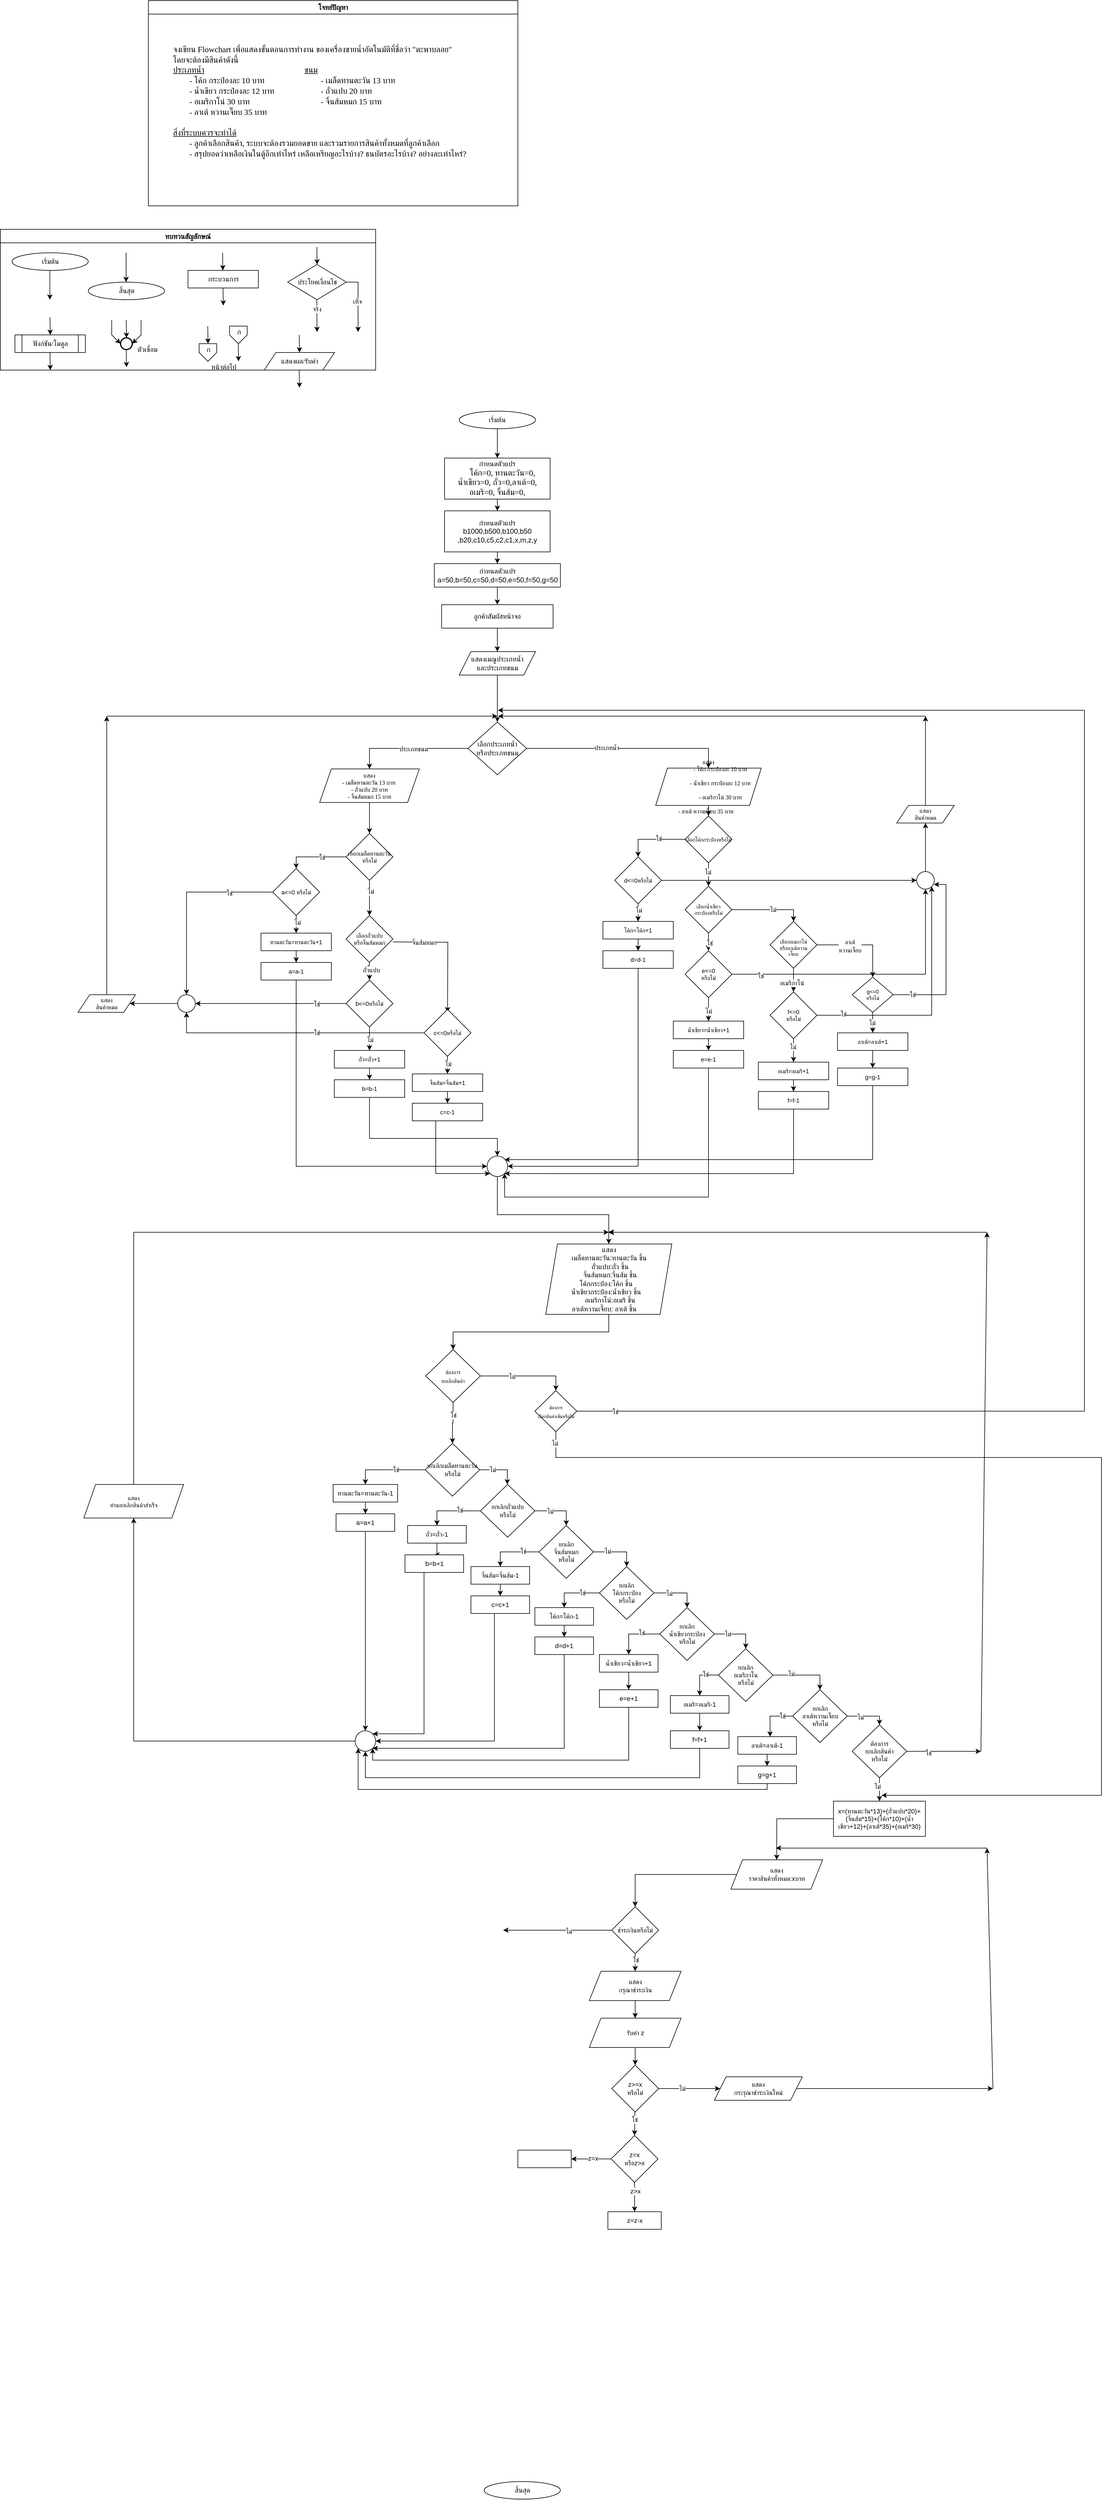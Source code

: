 <mxfile>
    <diagram name="Page-1" id="Xa4HiU06uu2VXl8qRVdY">
        <mxGraphModel dx="3385" dy="2799" grid="1" gridSize="10" guides="1" tooltips="1" connect="1" arrows="1" fold="1" page="1" pageScale="1" pageWidth="850" pageHeight="1100" math="0" shadow="0">
            <root>
                <mxCell id="0"/>
                <mxCell id="1" parent="0"/>
                <mxCell id="of-Or63fq2WvLNfduHY4-37" value="&lt;font data-font-src=&quot;https://fonts.googleapis.com/css?family=Sarabun&quot; face=&quot;Sarabun&quot;&gt;โจทย์ปัญหา&lt;/font&gt;" style="swimlane;whiteSpace=wrap;html=1;" parent="1" vertex="1">
                    <mxGeometry x="-2040" y="-2120" width="630" height="350" as="geometry"/>
                </mxCell>
                <mxCell id="of-Or63fq2WvLNfduHY4-38" value="&lt;font data-font-src=&quot;https://fonts.googleapis.com/css?family=Sarabun&quot; face=&quot;Sarabun&quot; style=&quot;font-size: 14px;&quot;&gt;จงเขียน Flowchart เพื่อแสดงขั้นตอนการทำงาน ของเครื่องขายน้ำอัตโนมัติที่ชื่อว่า &quot;ตะพาบลอย&quot;&lt;br&gt;โดยจะต้องมีสินค้าดังนี้&lt;br&gt;&lt;u&gt;ประเภทน้ำ&lt;span style=&quot;white-space: pre;&quot;&gt;&#x9;&lt;/span&gt;&lt;span style=&quot;white-space: pre;&quot;&gt;&#x9;&lt;/span&gt;&lt;span style=&quot;white-space: pre;&quot;&gt;&#x9;&lt;/span&gt;&lt;span style=&quot;white-space: pre;&quot;&gt;&#x9;&lt;/span&gt;&lt;span style=&quot;white-space: pre;&quot;&gt;&#x9;&lt;/span&gt;&lt;span style=&quot;white-space: pre;&quot;&gt;&#x9;&lt;span style=&quot;white-space: pre;&quot;&gt;&#x9;&lt;/span&gt;ข&lt;/span&gt;นม&lt;/u&gt;&lt;br&gt;&lt;span style=&quot;white-space: pre;&quot;&gt;&#x9;&lt;/span&gt;- โค้ก กระป๋องละ 10 บาท&lt;span style=&quot;white-space: pre;&quot;&gt;&#x9;&lt;/span&gt;&lt;span style=&quot;white-space: pre;&quot;&gt;&#x9;&lt;/span&gt;&lt;span style=&quot;white-space: pre;&quot;&gt;&#x9;&lt;/span&gt;&lt;span style=&quot;white-space: pre;&quot;&gt;&#x9;&lt;/span&gt;- เมล็ดทานตะวัน 13 บาท&lt;br&gt;&lt;span style=&quot;white-space: pre;&quot;&gt;&#x9;&lt;/span&gt;- น้ำเขียว กระป๋องละ 12 บาท&lt;span style=&quot;white-space: pre;&quot;&gt;&#x9;&lt;/span&gt;&lt;span style=&quot;white-space: pre;&quot;&gt;&#x9;&lt;/span&gt;&lt;span style=&quot;white-space: pre;&quot;&gt;&#x9;&lt;/span&gt;- ถั่วแปบ 20 บาท&lt;br&gt;&lt;span style=&quot;white-space: pre;&quot;&gt;&#x9;&lt;/span&gt;- อเมริกาโน่ 30 บาท&lt;span style=&quot;white-space: pre;&quot;&gt;&#x9;&lt;/span&gt;&lt;span style=&quot;white-space: pre;&quot;&gt;&#x9;&lt;/span&gt;&lt;span style=&quot;white-space: pre;&quot;&gt;&#x9;&lt;/span&gt;&lt;span style=&quot;white-space: pre;&quot;&gt;&#x9;&lt;/span&gt;&lt;span style=&quot;white-space: pre;&quot;&gt;&#x9;&lt;/span&gt;- จิ้นส้มหมก 15 บาท&lt;br&gt;&lt;span style=&quot;white-space: pre;&quot;&gt;&#x9;&lt;/span&gt;- ลาเต้ หวานเจี๊ยบ 35 บาท&lt;span style=&quot;white-space: pre;&quot;&gt;&#x9;&lt;/span&gt;&lt;br&gt;&lt;br&gt;&lt;u&gt;สิ่งที่ระบบควรจะทำได้&lt;/u&gt;&lt;br&gt;&lt;span style=&quot;white-space: pre;&quot;&gt;&#x9;&lt;/span&gt;- ลูกค้าเลือกสินค้า, ระบบจะต้องรวมยอดขาย และรวมรายการสินค้าทั้งหมดที่ลูกค้าเลือก&lt;br&gt;&lt;span style=&quot;white-space: pre;&quot;&gt;&#x9;&lt;/span&gt;- สรุปยอดว่าเหลือเงินในตู้อีกเท่าไหร่ เหลือเหรียญอะไรบ้าง? ธนบัตรอะไรบ้าง? อย่างละเท่าไหร่?&lt;br&gt;&lt;br&gt;&lt;br&gt;&lt;/font&gt;" style="text;html=1;align=left;verticalAlign=middle;resizable=0;points=[];autosize=1;strokeColor=none;fillColor=none;fontSize=14;" parent="of-Or63fq2WvLNfduHY4-37" vertex="1">
                    <mxGeometry x="40" y="70" width="580" height="240" as="geometry"/>
                </mxCell>
                <mxCell id="of-Or63fq2WvLNfduHY4-1" value="ทบทวนสัญลักษณ์" style="swimlane;fontFamily=Sarabun;fontSource=https%3A%2F%2Ffonts.googleapis.com%2Fcss%3Ffamily%3DSarabun;" parent="1" vertex="1">
                    <mxGeometry x="-2292.5" y="-1730" width="640" height="240" as="geometry"/>
                </mxCell>
                <mxCell id="of-Or63fq2WvLNfduHY4-2" value="&lt;font data-font-src=&quot;https://fonts.googleapis.com/css?family=Sarabun&quot; face=&quot;Sarabun&quot;&gt;เริ่มต้น&lt;/font&gt;" style="ellipse;whiteSpace=wrap;html=1;" parent="of-Or63fq2WvLNfduHY4-1" vertex="1">
                    <mxGeometry x="20" y="40" width="130" height="30" as="geometry"/>
                </mxCell>
                <mxCell id="of-Or63fq2WvLNfduHY4-3" value="" style="endArrow=classic;html=1;rounded=0;" parent="of-Or63fq2WvLNfduHY4-1" edge="1">
                    <mxGeometry width="50" height="50" relative="1" as="geometry">
                        <mxPoint x="84.5" y="70" as="sourcePoint"/>
                        <mxPoint x="84.5" y="120" as="targetPoint"/>
                    </mxGeometry>
                </mxCell>
                <mxCell id="of-Or63fq2WvLNfduHY4-4" value="&lt;font face=&quot;Sarabun&quot;&gt;สิ้นสุด&lt;/font&gt;" style="ellipse;whiteSpace=wrap;html=1;" parent="of-Or63fq2WvLNfduHY4-1" vertex="1">
                    <mxGeometry x="150" y="90" width="130" height="30" as="geometry"/>
                </mxCell>
                <mxCell id="of-Or63fq2WvLNfduHY4-5" value="" style="endArrow=classic;html=1;rounded=0;" parent="of-Or63fq2WvLNfduHY4-1" edge="1">
                    <mxGeometry width="50" height="50" relative="1" as="geometry">
                        <mxPoint x="214.5" y="40" as="sourcePoint"/>
                        <mxPoint x="214.5" y="90" as="targetPoint"/>
                    </mxGeometry>
                </mxCell>
                <mxCell id="of-Or63fq2WvLNfduHY4-6" value="กระบวนการ" style="rounded=0;whiteSpace=wrap;html=1;fontFamily=Sarabun;fontSource=https%3A%2F%2Ffonts.googleapis.com%2Fcss%3Ffamily%3DSarabun;" parent="of-Or63fq2WvLNfduHY4-1" vertex="1">
                    <mxGeometry x="320" y="70" width="120" height="30" as="geometry"/>
                </mxCell>
                <mxCell id="of-Or63fq2WvLNfduHY4-7" value="" style="endArrow=classic;html=1;rounded=0;" parent="of-Or63fq2WvLNfduHY4-1" edge="1">
                    <mxGeometry width="50" height="50" relative="1" as="geometry">
                        <mxPoint x="379" y="40" as="sourcePoint"/>
                        <mxPoint x="379.5" y="70" as="targetPoint"/>
                    </mxGeometry>
                </mxCell>
                <mxCell id="of-Or63fq2WvLNfduHY4-8" value="" style="endArrow=classic;html=1;rounded=0;" parent="of-Or63fq2WvLNfduHY4-1" edge="1">
                    <mxGeometry width="50" height="50" relative="1" as="geometry">
                        <mxPoint x="379.75" y="100" as="sourcePoint"/>
                        <mxPoint x="380.25" y="130" as="targetPoint"/>
                    </mxGeometry>
                </mxCell>
                <mxCell id="of-Or63fq2WvLNfduHY4-9" value="ประโยคเงื่อนไข" style="rhombus;whiteSpace=wrap;html=1;fontFamily=Sarabun;fontSource=https%3A%2F%2Ffonts.googleapis.com%2Fcss%3Ffamily%3DSarabun;" parent="of-Or63fq2WvLNfduHY4-1" vertex="1">
                    <mxGeometry x="490" y="60" width="100" height="60" as="geometry"/>
                </mxCell>
                <mxCell id="of-Or63fq2WvLNfduHY4-10" value="" style="endArrow=classic;html=1;rounded=0;" parent="of-Or63fq2WvLNfduHY4-1" edge="1">
                    <mxGeometry width="50" height="50" relative="1" as="geometry">
                        <mxPoint x="539.71" y="30" as="sourcePoint"/>
                        <mxPoint x="540.21" y="60" as="targetPoint"/>
                    </mxGeometry>
                </mxCell>
                <mxCell id="of-Or63fq2WvLNfduHY4-11" value="" style="endArrow=classic;html=1;rounded=0;" parent="of-Or63fq2WvLNfduHY4-1" edge="1">
                    <mxGeometry width="50" height="50" relative="1" as="geometry">
                        <mxPoint x="539.71" y="120" as="sourcePoint"/>
                        <mxPoint x="540" y="175" as="targetPoint"/>
                    </mxGeometry>
                </mxCell>
                <mxCell id="of-Or63fq2WvLNfduHY4-12" value="จริง" style="edgeLabel;html=1;align=center;verticalAlign=middle;resizable=0;points=[];fontFamily=Sarabun;fontSource=https%3A%2F%2Ffonts.googleapis.com%2Fcss%3Ffamily%3DSarabun;" parent="of-Or63fq2WvLNfduHY4-11" vertex="1" connectable="0">
                    <mxGeometry x="-0.414" y="-1" relative="1" as="geometry">
                        <mxPoint as="offset"/>
                    </mxGeometry>
                </mxCell>
                <mxCell id="of-Or63fq2WvLNfduHY4-13" value="" style="endArrow=classic;html=1;rounded=0;exitX=1;exitY=0.5;exitDx=0;exitDy=0;" parent="of-Or63fq2WvLNfduHY4-1" source="of-Or63fq2WvLNfduHY4-9" edge="1">
                    <mxGeometry width="50" height="50" relative="1" as="geometry">
                        <mxPoint x="620" y="95" as="sourcePoint"/>
                        <mxPoint x="610" y="175" as="targetPoint"/>
                        <Array as="points">
                            <mxPoint x="610" y="90"/>
                        </Array>
                    </mxGeometry>
                </mxCell>
                <mxCell id="of-Or63fq2WvLNfduHY4-14" value="&lt;font data-font-src=&quot;https://fonts.googleapis.com/css?family=Sarabun&quot; face=&quot;Sarabun&quot;&gt;เท็จ&lt;/font&gt;" style="edgeLabel;html=1;align=center;verticalAlign=middle;resizable=0;points=[];" parent="of-Or63fq2WvLNfduHY4-13" vertex="1" connectable="0">
                    <mxGeometry x="-0.002" y="-2" relative="1" as="geometry">
                        <mxPoint as="offset"/>
                    </mxGeometry>
                </mxCell>
                <mxCell id="of-Or63fq2WvLNfduHY4-15" value="&lt;font data-font-src=&quot;https://fonts.googleapis.com/css?family=Sarabun&quot; face=&quot;Sarabun&quot;&gt;ฟังก์ชัน/โมดูล&lt;/font&gt;" style="shape=process;whiteSpace=wrap;html=1;backgroundOutline=1;" parent="of-Or63fq2WvLNfduHY4-1" vertex="1">
                    <mxGeometry x="25" y="180" width="120" height="30" as="geometry"/>
                </mxCell>
                <mxCell id="of-Or63fq2WvLNfduHY4-16" value="" style="endArrow=classic;html=1;rounded=0;" parent="of-Or63fq2WvLNfduHY4-1" edge="1">
                    <mxGeometry width="50" height="50" relative="1" as="geometry">
                        <mxPoint x="84.71" y="150" as="sourcePoint"/>
                        <mxPoint x="85.21" y="180" as="targetPoint"/>
                    </mxGeometry>
                </mxCell>
                <mxCell id="of-Or63fq2WvLNfduHY4-17" value="" style="endArrow=classic;html=1;rounded=0;" parent="of-Or63fq2WvLNfduHY4-1" edge="1">
                    <mxGeometry width="50" height="50" relative="1" as="geometry">
                        <mxPoint x="84.71" y="210" as="sourcePoint"/>
                        <mxPoint x="85.21" y="240" as="targetPoint"/>
                    </mxGeometry>
                </mxCell>
                <mxCell id="of-Or63fq2WvLNfduHY4-18" value="" style="strokeWidth=2;html=1;shape=mxgraph.flowchart.start_2;whiteSpace=wrap;" parent="of-Or63fq2WvLNfduHY4-1" vertex="1">
                    <mxGeometry x="205" y="185" width="20" height="20" as="geometry"/>
                </mxCell>
                <mxCell id="of-Or63fq2WvLNfduHY4-19" value="" style="endArrow=classic;html=1;rounded=0;" parent="of-Or63fq2WvLNfduHY4-1" edge="1">
                    <mxGeometry width="50" height="50" relative="1" as="geometry">
                        <mxPoint x="214.71" y="155" as="sourcePoint"/>
                        <mxPoint x="215.21" y="185" as="targetPoint"/>
                    </mxGeometry>
                </mxCell>
                <mxCell id="of-Or63fq2WvLNfduHY4-20" value="" style="endArrow=classic;html=1;rounded=0;entryX=0;entryY=0.5;entryDx=0;entryDy=0;entryPerimeter=0;" parent="of-Or63fq2WvLNfduHY4-1" target="of-Or63fq2WvLNfduHY4-18" edge="1">
                    <mxGeometry width="50" height="50" relative="1" as="geometry">
                        <mxPoint x="190.0" y="155" as="sourcePoint"/>
                        <mxPoint x="190.5" y="185" as="targetPoint"/>
                        <Array as="points">
                            <mxPoint x="190" y="180"/>
                        </Array>
                    </mxGeometry>
                </mxCell>
                <mxCell id="of-Or63fq2WvLNfduHY4-21" value="" style="endArrow=classic;html=1;rounded=0;entryX=1;entryY=0.5;entryDx=0;entryDy=0;entryPerimeter=0;" parent="of-Or63fq2WvLNfduHY4-1" target="of-Or63fq2WvLNfduHY4-18" edge="1">
                    <mxGeometry width="50" height="50" relative="1" as="geometry">
                        <mxPoint x="240.0" y="155" as="sourcePoint"/>
                        <mxPoint x="240.5" y="185" as="targetPoint"/>
                        <Array as="points">
                            <mxPoint x="240" y="180"/>
                        </Array>
                    </mxGeometry>
                </mxCell>
                <mxCell id="of-Or63fq2WvLNfduHY4-22" value="" style="endArrow=classic;html=1;rounded=0;" parent="of-Or63fq2WvLNfduHY4-1" edge="1">
                    <mxGeometry width="50" height="50" relative="1" as="geometry">
                        <mxPoint x="214.71" y="205" as="sourcePoint"/>
                        <mxPoint x="215.21" y="235" as="targetPoint"/>
                    </mxGeometry>
                </mxCell>
                <mxCell id="of-Or63fq2WvLNfduHY4-23" value="&lt;font data-font-src=&quot;https://fonts.googleapis.com/css?family=Sarabun&quot; face=&quot;Sarabun&quot;&gt;ตัวเชื่อม&lt;/font&gt;" style="text;html=1;align=center;verticalAlign=middle;resizable=0;points=[];autosize=1;strokeColor=none;fillColor=none;" parent="of-Or63fq2WvLNfduHY4-1" vertex="1">
                    <mxGeometry x="220" y="190" width="60" height="30" as="geometry"/>
                </mxCell>
                <mxCell id="of-Or63fq2WvLNfduHY4-24" value="" style="endArrow=classic;html=1;rounded=0;" parent="of-Or63fq2WvLNfduHY4-1" edge="1">
                    <mxGeometry width="50" height="50" relative="1" as="geometry">
                        <mxPoint x="353.71" y="165" as="sourcePoint"/>
                        <mxPoint x="354.21" y="195" as="targetPoint"/>
                    </mxGeometry>
                </mxCell>
                <mxCell id="of-Or63fq2WvLNfduHY4-25" value="" style="verticalLabelPosition=bottom;verticalAlign=top;html=1;shape=offPageConnector;rounded=0;size=0.5;" parent="of-Or63fq2WvLNfduHY4-1" vertex="1">
                    <mxGeometry x="339" y="195" width="30" height="30" as="geometry"/>
                </mxCell>
                <mxCell id="of-Or63fq2WvLNfduHY4-26" value="" style="endArrow=classic;html=1;rounded=0;" parent="of-Or63fq2WvLNfduHY4-1" edge="1">
                    <mxGeometry width="50" height="50" relative="1" as="geometry">
                        <mxPoint x="405.71" y="195" as="sourcePoint"/>
                        <mxPoint x="406.21" y="225" as="targetPoint"/>
                    </mxGeometry>
                </mxCell>
                <mxCell id="of-Or63fq2WvLNfduHY4-27" value="" style="verticalLabelPosition=bottom;verticalAlign=top;html=1;shape=offPageConnector;rounded=0;size=0.5;" parent="of-Or63fq2WvLNfduHY4-1" vertex="1">
                    <mxGeometry x="391" y="165" width="30" height="30" as="geometry"/>
                </mxCell>
                <mxCell id="of-Or63fq2WvLNfduHY4-28" value="หน้าต่อไป" style="text;html=1;align=center;verticalAlign=middle;resizable=0;points=[];autosize=1;strokeColor=none;fillColor=none;fontFamily=Sarabun;fontSource=https%3A%2F%2Ffonts.googleapis.com%2Fcss%3Ffamily%3DSarabun;" parent="of-Or63fq2WvLNfduHY4-1" vertex="1">
                    <mxGeometry x="345" y="220" width="70" height="30" as="geometry"/>
                </mxCell>
                <mxCell id="of-Or63fq2WvLNfduHY4-29" value="ก" style="text;html=1;align=center;verticalAlign=middle;resizable=0;points=[];autosize=1;strokeColor=none;fillColor=none;fontFamily=Sarabun;fontSource=https%3A%2F%2Ffonts.googleapis.com%2Fcss%3Ffamily%3DSarabun;" parent="of-Or63fq2WvLNfduHY4-1" vertex="1">
                    <mxGeometry x="339" y="190" width="30" height="30" as="geometry"/>
                </mxCell>
                <mxCell id="of-Or63fq2WvLNfduHY4-30" value="ก" style="text;html=1;align=center;verticalAlign=middle;resizable=0;points=[];autosize=1;strokeColor=none;fillColor=none;fontFamily=Sarabun;fontSource=https%3A%2F%2Ffonts.googleapis.com%2Fcss%3Ffamily%3DSarabun;" parent="of-Or63fq2WvLNfduHY4-1" vertex="1">
                    <mxGeometry x="391" y="160" width="30" height="30" as="geometry"/>
                </mxCell>
                <mxCell id="of-Or63fq2WvLNfduHY4-31" value="แสดงผล/รับค่า" style="shape=parallelogram;perimeter=parallelogramPerimeter;whiteSpace=wrap;html=1;fixedSize=1;fontFamily=Sarabun;fontSource=https%3A%2F%2Ffonts.googleapis.com%2Fcss%3Ffamily%3DSarabun;" parent="of-Or63fq2WvLNfduHY4-1" vertex="1">
                    <mxGeometry x="450" y="210" width="120" height="30" as="geometry"/>
                </mxCell>
                <mxCell id="of-Or63fq2WvLNfduHY4-32" value="" style="endArrow=classic;html=1;rounded=0;" parent="of-Or63fq2WvLNfduHY4-1" edge="1">
                    <mxGeometry width="50" height="50" relative="1" as="geometry">
                        <mxPoint x="509.71" y="180" as="sourcePoint"/>
                        <mxPoint x="510.21" y="210" as="targetPoint"/>
                    </mxGeometry>
                </mxCell>
                <mxCell id="of-Or63fq2WvLNfduHY4-33" value="" style="endArrow=classic;html=1;rounded=0;" parent="of-Or63fq2WvLNfduHY4-1" edge="1">
                    <mxGeometry width="50" height="50" relative="1" as="geometry">
                        <mxPoint x="509.71" y="240" as="sourcePoint"/>
                        <mxPoint x="510.21" y="270" as="targetPoint"/>
                    </mxGeometry>
                </mxCell>
                <mxCell id="110" value="" style="edgeStyle=none;html=1;" edge="1" parent="1" source="of-Or63fq2WvLNfduHY4-35" target="of-Or63fq2WvLNfduHY4-39">
                    <mxGeometry relative="1" as="geometry"/>
                </mxCell>
                <mxCell id="of-Or63fq2WvLNfduHY4-35" value="&lt;font data-font-src=&quot;https://fonts.googleapis.com/css?family=Sarabun&quot; face=&quot;Sarabun&quot;&gt;เริ่มต้น&lt;/font&gt;" style="ellipse;whiteSpace=wrap;html=1;fontStyle=0" parent="1" vertex="1">
                    <mxGeometry x="-1510" y="-1420" width="130" height="30" as="geometry"/>
                </mxCell>
                <mxCell id="WRIfh3sDyCiLUNuFMf4n-94" value="" style="edgeStyle=orthogonalEdgeStyle;rounded=0;orthogonalLoop=1;jettySize=auto;html=1;" parent="1" source="of-Or63fq2WvLNfduHY4-39" target="of-Or63fq2WvLNfduHY4-47" edge="1">
                    <mxGeometry relative="1" as="geometry"/>
                </mxCell>
                <mxCell id="of-Or63fq2WvLNfduHY4-39" value="กำหนดตัวแปร&lt;div&gt;&lt;span style=&quot;font-family: Sarabun; font-size: 14px; text-align: left; text-wrap-mode: nowrap;&quot;&gt;&amp;nbsp; &amp;nbsp; &amp;nbsp;โค้ก=0,&amp;nbsp;&lt;/span&gt;&lt;span style=&quot;font-family: Sarabun; font-size: 14px; text-align: left; text-wrap-mode: nowrap;&quot;&gt;ทานตะวัน=0,&lt;/span&gt;&lt;br style=&quot;font-family: Sarabun; font-size: 14px; text-align: left; text-wrap-mode: nowrap;&quot;&gt;&lt;span style=&quot;font-family: Sarabun; font-size: 14px; text-align: left; text-wrap-mode: nowrap;&quot;&gt;น้ำเขียว=0,&amp;nbsp;&lt;/span&gt;&lt;span style=&quot;font-family: Sarabun; font-size: 14px; text-align: left; text-wrap-mode: nowrap;&quot;&gt;ถั่ว=0,&lt;/span&gt;&lt;span style=&quot;font-family: Sarabun; font-size: 14px; text-align: left; text-wrap-mode: nowrap;&quot;&gt;ลาเต้=0,&lt;/span&gt;&lt;br style=&quot;font-family: Sarabun; font-size: 14px; text-align: left; text-wrap-mode: nowrap;&quot;&gt;&lt;span style=&quot;font-family: Sarabun; font-size: 14px; text-align: left; text-wrap-mode: nowrap;&quot;&gt;อเมริ=0,&amp;nbsp;&lt;/span&gt;&lt;span style=&quot;font-family: Sarabun; font-size: 14px; text-align: left; text-wrap-mode: nowrap;&quot;&gt;จิ้นส้ม=&lt;/span&gt;&lt;span style=&quot;font-family: Sarabun; font-size: 14px; text-align: left; text-wrap-mode: nowrap; background-color: transparent; color: light-dark(rgb(0, 0, 0), rgb(255, 255, 255));&quot;&gt;0,&lt;/span&gt;&lt;/div&gt;" style="whiteSpace=wrap;html=1;fontStyle=0" parent="1" vertex="1">
                    <mxGeometry x="-1535" y="-1340" width="180" height="70" as="geometry"/>
                </mxCell>
                <mxCell id="of-Or63fq2WvLNfduHY4-104" value="" style="edgeStyle=orthogonalEdgeStyle;rounded=0;orthogonalLoop=1;jettySize=auto;html=1;" parent="1" source="of-Or63fq2WvLNfduHY4-47" target="of-Or63fq2WvLNfduHY4-103" edge="1">
                    <mxGeometry relative="1" as="geometry"/>
                </mxCell>
                <mxCell id="of-Or63fq2WvLNfduHY4-47" value="กำหนดตัวแปร&lt;div&gt;&lt;span style=&quot;color: rgb(0, 0, 0);&quot;&gt;b1000,b500,b100,b50&lt;/span&gt;&lt;div&gt;,b20,&lt;span style=&quot;background-color: transparent;&quot;&gt;c10,c5,c2,c1,x,m,z,y&lt;/span&gt;&lt;/div&gt;&lt;/div&gt;" style="whiteSpace=wrap;html=1;fontStyle=0" parent="1" vertex="1">
                    <mxGeometry x="-1535" y="-1250" width="180" height="70" as="geometry"/>
                </mxCell>
                <mxCell id="WRIfh3sDyCiLUNuFMf4n-103" value="" style="edgeStyle=orthogonalEdgeStyle;rounded=0;orthogonalLoop=1;jettySize=auto;html=1;" parent="1" source="of-Or63fq2WvLNfduHY4-50" target="of-Or63fq2WvLNfduHY4-52" edge="1">
                    <mxGeometry relative="1" as="geometry"/>
                </mxCell>
                <mxCell id="of-Or63fq2WvLNfduHY4-50" value="&lt;span&gt;ลูกค้าสัมผัสหน้าจอ&lt;/span&gt;" style="whiteSpace=wrap;html=1;fontStyle=0" parent="1" vertex="1">
                    <mxGeometry x="-1540" y="-1090" width="190" height="40" as="geometry"/>
                </mxCell>
                <mxCell id="WRIfh3sDyCiLUNuFMf4n-97" value="" style="edgeStyle=orthogonalEdgeStyle;rounded=0;orthogonalLoop=1;jettySize=auto;html=1;entryX=0.5;entryY=0;entryDx=0;entryDy=0;" parent="1" source="of-Or63fq2WvLNfduHY4-52" target="of-Or63fq2WvLNfduHY4-54" edge="1">
                    <mxGeometry relative="1" as="geometry">
                        <mxPoint x="-1445" y="-870" as="targetPoint"/>
                    </mxGeometry>
                </mxCell>
                <mxCell id="of-Or63fq2WvLNfduHY4-52" value="&lt;div&gt;&lt;br&gt;&lt;/div&gt;&lt;div&gt;&lt;span style=&quot;background-color: transparent; color: light-dark(rgb(0, 0, 0), rgb(255, 255, 255));&quot;&gt;แสดงเมณูประเภทน้ำ&lt;/span&gt;&lt;/div&gt;&lt;div&gt;และประเภทขนม&lt;br&gt;&lt;div&gt;&lt;br&gt;&lt;/div&gt;&lt;/div&gt;" style="shape=parallelogram;perimeter=parallelogramPerimeter;whiteSpace=wrap;html=1;fixedSize=1;" parent="1" vertex="1">
                    <mxGeometry x="-1510" y="-1010" width="130" height="40" as="geometry"/>
                </mxCell>
                <mxCell id="of-Or63fq2WvLNfduHY4-61" value="" style="edgeStyle=orthogonalEdgeStyle;rounded=0;orthogonalLoop=1;jettySize=auto;html=1;entryX=0.5;entryY=0;entryDx=0;entryDy=0;" parent="1" source="of-Or63fq2WvLNfduHY4-54" target="of-Or63fq2WvLNfduHY4-60" edge="1">
                    <mxGeometry relative="1" as="geometry"/>
                </mxCell>
                <mxCell id="of-Or63fq2WvLNfduHY4-64" value="ประเภทขนม" style="edgeLabel;html=1;align=center;verticalAlign=middle;resizable=0;points=[];" parent="of-Or63fq2WvLNfduHY4-61" vertex="1" connectable="0">
                    <mxGeometry x="-0.085" y="1" relative="1" as="geometry">
                        <mxPoint as="offset"/>
                    </mxGeometry>
                </mxCell>
                <mxCell id="of-Or63fq2WvLNfduHY4-63" value="" style="edgeStyle=orthogonalEdgeStyle;rounded=0;orthogonalLoop=1;jettySize=auto;html=1;entryX=0.5;entryY=0;entryDx=0;entryDy=0;exitX=1;exitY=0.5;exitDx=0;exitDy=0;" parent="1" source="of-Or63fq2WvLNfduHY4-54" target="of-Or63fq2WvLNfduHY4-62" edge="1">
                    <mxGeometry relative="1" as="geometry">
                        <mxPoint x="-1250" y="-840" as="sourcePoint"/>
                        <mxPoint x="-1055" y="-840" as="targetPoint"/>
                    </mxGeometry>
                </mxCell>
                <mxCell id="of-Or63fq2WvLNfduHY4-65" value="ประเภทน้ำ" style="edgeLabel;html=1;align=center;verticalAlign=middle;resizable=0;points=[];" parent="of-Or63fq2WvLNfduHY4-63" vertex="1" connectable="0">
                    <mxGeometry x="-0.211" y="1" relative="1" as="geometry">
                        <mxPoint as="offset"/>
                    </mxGeometry>
                </mxCell>
                <mxCell id="of-Or63fq2WvLNfduHY4-54" value="เลือกประเภทน้ำ&lt;div&gt;หรือประเภทขนม&lt;/div&gt;" style="rhombus;whiteSpace=wrap;html=1;" parent="1" vertex="1">
                    <mxGeometry x="-1495" y="-890" width="100" height="90" as="geometry"/>
                </mxCell>
                <mxCell id="of-Or63fq2WvLNfduHY4-67" value="" style="edgeStyle=orthogonalEdgeStyle;rounded=0;orthogonalLoop=1;jettySize=auto;html=1;" parent="1" source="of-Or63fq2WvLNfduHY4-60" target="of-Or63fq2WvLNfduHY4-66" edge="1">
                    <mxGeometry relative="1" as="geometry"/>
                </mxCell>
                <mxCell id="of-Or63fq2WvLNfduHY4-60" value="&lt;font&gt;แสดง&lt;/font&gt;&lt;div&gt;&lt;font&gt;&lt;span style=&quot;font-family: Sarabun; text-align: left; text-wrap-mode: nowrap;&quot;&gt;- เมล็ดทานตะวัน 13 บาท&amp;nbsp;&lt;/span&gt;&lt;br style=&quot;font-family: Sarabun; text-align: left; text-wrap-mode: nowrap;&quot;&gt;&lt;span style=&quot;font-family: Sarabun; text-align: left; text-wrap-mode: nowrap;&quot;&gt;- ถั่วแปบ 20 บาท&lt;/span&gt;&lt;br style=&quot;font-family: Sarabun; text-align: left; text-wrap-mode: nowrap;&quot;&gt;&lt;span style=&quot;font-family: Sarabun; text-align: left; text-wrap-mode: nowrap;&quot;&gt;- จิ้นส้มหมก 15 บาท&lt;/span&gt;&lt;/font&gt;&lt;/div&gt;" style="shape=parallelogram;perimeter=parallelogramPerimeter;whiteSpace=wrap;html=1;fixedSize=1;fontSize=10;" parent="1" vertex="1">
                    <mxGeometry x="-1748" y="-810" width="170" height="57.19" as="geometry"/>
                </mxCell>
                <mxCell id="of-Or63fq2WvLNfduHY4-110" value="" style="edgeStyle=orthogonalEdgeStyle;rounded=0;orthogonalLoop=1;jettySize=auto;html=1;" parent="1" source="of-Or63fq2WvLNfduHY4-62" target="of-Or63fq2WvLNfduHY4-68" edge="1">
                    <mxGeometry relative="1" as="geometry"/>
                </mxCell>
                <mxCell id="of-Or63fq2WvLNfduHY4-62" value="&lt;font&gt;แสดง&lt;/font&gt;&lt;div&gt;&lt;span style=&quot;font-family: Sarabun; text-align: left; text-wrap-mode: nowrap;&quot;&gt;&amp;nbsp; &amp;nbsp; &amp;nbsp; &amp;nbsp; &amp;nbsp; &amp;nbsp; &amp;nbsp; &amp;nbsp; - โค้ก กระป๋องละ 10 บาท&lt;/span&gt;&lt;span style=&quot;font-family: Sarabun; text-align: left; white-space: pre;&quot;&gt;&#x9;&lt;/span&gt;&lt;span style=&quot;font-family: Sarabun; text-align: left; white-space: pre;&quot;&gt;&#x9;&lt;/span&gt;&lt;span style=&quot;font-family: Sarabun; text-align: left; white-space: pre;&quot;&gt;&#x9;&lt;/span&gt;&lt;span style=&quot;font-family: Sarabun; text-align: left; white-space: pre;&quot;&gt;&#x9;&lt;/span&gt;&lt;br style=&quot;font-family: Sarabun; text-align: left; text-wrap-mode: nowrap;&quot;&gt;&lt;span style=&quot;font-family: Sarabun; text-align: left; text-wrap-mode: nowrap;&quot;&gt;&amp;nbsp; &lt;span style=&quot;white-space: pre;&quot;&gt;&#x9;&lt;/span&gt;&lt;span style=&quot;white-space: pre;&quot;&gt;&#x9;&lt;/span&gt;- น้ำเขียว กระป๋องละ 12 บาท&lt;/span&gt;&lt;span style=&quot;font-family: Sarabun; text-align: left; white-space: pre;&quot;&gt;&#x9;&lt;/span&gt;&lt;span style=&quot;font-family: Sarabun; text-align: left; white-space: pre;&quot;&gt;&#x9;&lt;/span&gt;&lt;span style=&quot;font-family: Sarabun; text-align: left; white-space: pre;&quot;&gt;&#x9;&lt;/span&gt;&lt;br style=&quot;font-family: Sarabun; text-align: left; text-wrap-mode: nowrap;&quot;&gt;&lt;span style=&quot;font-family: Sarabun; text-align: left; text-wrap-mode: nowrap;&quot;&gt;&lt;span style=&quot;white-space: pre;&quot;&gt;&#x9;&lt;/span&gt;&lt;span style=&quot;white-space: pre;&quot;&gt;&#x9;&lt;/span&gt;- อเมริกาโน่ 30 บาท&lt;/span&gt;&lt;span style=&quot;font-family: Sarabun; text-align: left; white-space: pre;&quot;&gt;&#x9;&lt;/span&gt;&lt;span style=&quot;font-family: Sarabun; text-align: left; white-space: pre;&quot;&gt;&#x9;&lt;/span&gt;&lt;span style=&quot;font-family: Sarabun; text-align: left; white-space: pre;&quot;&gt;&#x9;&lt;/span&gt;&lt;span style=&quot;font-family: Sarabun; text-align: left; white-space: pre;&quot;&gt;&#x9;&lt;/span&gt;&lt;span style=&quot;font-family: Sarabun; text-align: left; white-space: pre;&quot;&gt;&#x9;&lt;/span&gt;&lt;/div&gt;&lt;div style=&quot;text-align: center;&quot;&gt;&lt;span style=&quot;background-color: transparent; color: light-dark(rgb(0, 0, 0), rgb(255, 255, 255)); text-align: left;&quot;&gt;&amp;nbsp; &amp;nbsp;&lt;/span&gt;&lt;span style=&quot;background-color: transparent; color: light-dark(rgb(0, 0, 0), rgb(255, 255, 255)); text-wrap-mode: nowrap; font-family: Sarabun; text-align: left;&quot;&gt;- ลาเต้ หวานเจี๊ยบ 35 บาท&lt;/span&gt;&lt;span style=&quot;background-color: transparent; color: light-dark(rgb(0, 0, 0), rgb(255, 255, 255)); font-family: Sarabun; text-align: left; white-space: pre;&quot;&gt;&#x9;&lt;/span&gt;&lt;/div&gt;" style="shape=parallelogram;perimeter=parallelogramPerimeter;whiteSpace=wrap;html=1;fixedSize=1;fontSize=10;" parent="1" vertex="1">
                    <mxGeometry x="-1175" y="-811.4" width="180" height="63.59" as="geometry"/>
                </mxCell>
                <mxCell id="of-Or63fq2WvLNfduHY4-115" value="" style="edgeStyle=orthogonalEdgeStyle;rounded=0;orthogonalLoop=1;jettySize=auto;html=1;entryX=0.5;entryY=0;entryDx=0;entryDy=0;" parent="1" source="of-Or63fq2WvLNfduHY4-66" target="of-Or63fq2WvLNfduHY4-114" edge="1">
                    <mxGeometry relative="1" as="geometry"/>
                </mxCell>
                <mxCell id="of-Or63fq2WvLNfduHY4-116" value="ใช่" style="edgeLabel;html=1;align=center;verticalAlign=middle;resizable=0;points=[];" parent="of-Or63fq2WvLNfduHY4-115" vertex="1" connectable="0">
                    <mxGeometry x="-0.209" y="1" relative="1" as="geometry">
                        <mxPoint as="offset"/>
                    </mxGeometry>
                </mxCell>
                <mxCell id="of-Or63fq2WvLNfduHY4-118" value="" style="edgeStyle=orthogonalEdgeStyle;rounded=0;orthogonalLoop=1;jettySize=auto;html=1;" parent="1" source="of-Or63fq2WvLNfduHY4-66" target="of-Or63fq2WvLNfduHY4-117" edge="1">
                    <mxGeometry relative="1" as="geometry"/>
                </mxCell>
                <mxCell id="of-Or63fq2WvLNfduHY4-119" value="ไม่" style="edgeLabel;html=1;align=center;verticalAlign=middle;resizable=0;points=[];" parent="of-Or63fq2WvLNfduHY4-118" vertex="1" connectable="0">
                    <mxGeometry x="-0.387" y="2" relative="1" as="geometry">
                        <mxPoint as="offset"/>
                    </mxGeometry>
                </mxCell>
                <mxCell id="of-Or63fq2WvLNfduHY4-66" value="เลือกเมล็ดทานตะวัน&lt;div&gt;หรือไม่&lt;/div&gt;" style="rhombus;whiteSpace=wrap;html=1;fontSize=10;" parent="1" vertex="1">
                    <mxGeometry x="-1703" y="-699.995" width="80" height="80" as="geometry"/>
                </mxCell>
                <mxCell id="of-Or63fq2WvLNfduHY4-108" value="" style="edgeStyle=orthogonalEdgeStyle;rounded=0;orthogonalLoop=1;jettySize=auto;html=1;entryX=0.5;entryY=0;entryDx=0;entryDy=0;" parent="1" source="of-Or63fq2WvLNfduHY4-68" target="WRIfh3sDyCiLUNuFMf4n-5" edge="1">
                    <mxGeometry relative="1" as="geometry">
                        <mxPoint x="-1085" y="-595" as="targetPoint"/>
                    </mxGeometry>
                </mxCell>
                <mxCell id="WRIfh3sDyCiLUNuFMf4n-4" value="ไม่" style="edgeLabel;html=1;align=center;verticalAlign=middle;resizable=0;points=[];" parent="of-Or63fq2WvLNfduHY4-108" vertex="1" connectable="0">
                    <mxGeometry x="-0.211" y="4" relative="1" as="geometry">
                        <mxPoint x="-5" as="offset"/>
                    </mxGeometry>
                </mxCell>
                <mxCell id="WRIfh3sDyCiLUNuFMf4n-2" value="" style="edgeStyle=orthogonalEdgeStyle;rounded=0;orthogonalLoop=1;jettySize=auto;html=1;entryX=0.5;entryY=0;entryDx=0;entryDy=0;" parent="1" source="of-Or63fq2WvLNfduHY4-68" target="WRIfh3sDyCiLUNuFMf4n-1" edge="1">
                    <mxGeometry relative="1" as="geometry"/>
                </mxCell>
                <mxCell id="WRIfh3sDyCiLUNuFMf4n-3" value="ใช่" style="edgeLabel;html=1;align=center;verticalAlign=middle;resizable=0;points=[];" parent="WRIfh3sDyCiLUNuFMf4n-2" vertex="1" connectable="0">
                    <mxGeometry x="-0.179" y="-1" relative="1" as="geometry">
                        <mxPoint as="offset"/>
                    </mxGeometry>
                </mxCell>
                <mxCell id="of-Or63fq2WvLNfduHY4-68" value="&lt;font style=&quot;font-size: 9px;&quot;&gt;เลือกโค้กกระป๋องหรือไม่&lt;/font&gt;" style="rhombus;whiteSpace=wrap;html=1;fontSize=10;" parent="1" vertex="1">
                    <mxGeometry x="-1125" y="-730.005" width="80" height="80" as="geometry"/>
                </mxCell>
                <mxCell id="WRIfh3sDyCiLUNuFMf4n-95" value="" style="edgeStyle=orthogonalEdgeStyle;rounded=0;orthogonalLoop=1;jettySize=auto;html=1;" parent="1" source="of-Or63fq2WvLNfduHY4-103" target="of-Or63fq2WvLNfduHY4-50" edge="1">
                    <mxGeometry relative="1" as="geometry"/>
                </mxCell>
                <mxCell id="of-Or63fq2WvLNfduHY4-103" value="&lt;div&gt;&lt;br&gt;&lt;/div&gt;กำหนดตัวแปร&lt;div&gt;a=50,b=50,c=50,d=50,e=50,f=50,g=50&lt;/div&gt;&lt;div&gt;&lt;br&gt;&lt;/div&gt;" style="rounded=0;whiteSpace=wrap;html=1;" parent="1" vertex="1">
                    <mxGeometry x="-1552.5" y="-1160" width="215" height="40" as="geometry"/>
                </mxCell>
                <mxCell id="of-Or63fq2WvLNfduHY4-121" value="" style="edgeStyle=orthogonalEdgeStyle;rounded=0;orthogonalLoop=1;jettySize=auto;html=1;" parent="1" source="of-Or63fq2WvLNfduHY4-114" target="of-Or63fq2WvLNfduHY4-120" edge="1">
                    <mxGeometry relative="1" as="geometry"/>
                </mxCell>
                <mxCell id="of-Or63fq2WvLNfduHY4-125" value="ไม่" style="edgeLabel;html=1;align=center;verticalAlign=middle;resizable=0;points=[];" parent="of-Or63fq2WvLNfduHY4-121" vertex="1" connectable="0">
                    <mxGeometry x="0.12" y="-2" relative="1" as="geometry">
                        <mxPoint as="offset"/>
                    </mxGeometry>
                </mxCell>
                <mxCell id="of-Or63fq2WvLNfduHY4-191" value="" style="edgeStyle=orthogonalEdgeStyle;rounded=0;orthogonalLoop=1;jettySize=auto;html=1;entryX=0.5;entryY=0;entryDx=0;entryDy=0;" parent="1" source="of-Or63fq2WvLNfduHY4-114" target="of-Or63fq2WvLNfduHY4-193" edge="1">
                    <mxGeometry relative="1" as="geometry">
                        <mxPoint x="-1980" y="-420" as="targetPoint"/>
                    </mxGeometry>
                </mxCell>
                <mxCell id="of-Or63fq2WvLNfduHY4-192" value="ใช่" style="edgeLabel;html=1;align=center;verticalAlign=middle;resizable=0;points=[];" parent="of-Or63fq2WvLNfduHY4-191" vertex="1" connectable="0">
                    <mxGeometry x="-0.13" y="2" relative="1" as="geometry">
                        <mxPoint x="66" as="offset"/>
                    </mxGeometry>
                </mxCell>
                <mxCell id="of-Or63fq2WvLNfduHY4-114" value="a&amp;lt;=0 หรือไม่" style="rhombus;whiteSpace=wrap;html=1;fontSize=10;" parent="1" vertex="1">
                    <mxGeometry x="-1828" y="-639.995" width="80" height="80" as="geometry"/>
                </mxCell>
                <mxCell id="of-Or63fq2WvLNfduHY4-129" value="" style="edgeStyle=orthogonalEdgeStyle;rounded=0;orthogonalLoop=1;jettySize=auto;html=1;entryX=0.5;entryY=0;entryDx=0;entryDy=0;" parent="1" edge="1">
                    <mxGeometry relative="1" as="geometry">
                        <mxPoint x="-1622.998" y="-514.997" as="sourcePoint"/>
                        <mxPoint x="-1529.95" y="-395.05" as="targetPoint"/>
                    </mxGeometry>
                </mxCell>
                <mxCell id="of-Or63fq2WvLNfduHY4-182" value="จิ้นส้มหมก" style="edgeLabel;html=1;align=center;verticalAlign=middle;resizable=0;points=[];" parent="of-Or63fq2WvLNfduHY4-129" vertex="1" connectable="0">
                    <mxGeometry x="-0.194" y="-2" relative="1" as="geometry">
                        <mxPoint x="-33" y="-2" as="offset"/>
                    </mxGeometry>
                </mxCell>
                <mxCell id="of-Or63fq2WvLNfduHY4-132" value="" style="edgeStyle=orthogonalEdgeStyle;rounded=0;orthogonalLoop=1;jettySize=auto;html=1;" parent="1" source="of-Or63fq2WvLNfduHY4-117" target="of-Or63fq2WvLNfduHY4-131" edge="1">
                    <mxGeometry relative="1" as="geometry"/>
                </mxCell>
                <mxCell id="of-Or63fq2WvLNfduHY4-159" value="ใช่" style="edgeLabel;html=1;align=center;verticalAlign=middle;resizable=0;points=[];" parent="of-Or63fq2WvLNfduHY4-132" vertex="1" connectable="0">
                    <mxGeometry x="0.171" y="-1" relative="1" as="geometry">
                        <mxPoint as="offset"/>
                    </mxGeometry>
                </mxCell>
                <mxCell id="of-Or63fq2WvLNfduHY4-194" value="ถั่วแปบ" style="edgeLabel;html=1;align=center;verticalAlign=middle;resizable=0;points=[];" parent="of-Or63fq2WvLNfduHY4-132" vertex="1" connectable="0">
                    <mxGeometry x="0.293" y="3" relative="1" as="geometry">
                        <mxPoint as="offset"/>
                    </mxGeometry>
                </mxCell>
                <mxCell id="of-Or63fq2WvLNfduHY4-117" value="เลือกถั่วแปบ&lt;div&gt;หรือจิ้นส้มหมก&lt;/div&gt;" style="rhombus;whiteSpace=wrap;html=1;fontSize=10;" parent="1" vertex="1">
                    <mxGeometry x="-1703" y="-559.995" width="80" height="80" as="geometry"/>
                </mxCell>
                <mxCell id="of-Or63fq2WvLNfduHY4-127" value="" style="edgeStyle=orthogonalEdgeStyle;rounded=0;orthogonalLoop=1;jettySize=auto;html=1;" parent="1" source="of-Or63fq2WvLNfduHY4-120" target="of-Or63fq2WvLNfduHY4-126" edge="1">
                    <mxGeometry relative="1" as="geometry"/>
                </mxCell>
                <mxCell id="of-Or63fq2WvLNfduHY4-120" value="ทานตะวัน=ทานตะวัน+1" style="whiteSpace=wrap;html=1;fontSize=10;" parent="1" vertex="1">
                    <mxGeometry x="-1848" y="-530" width="120" height="30" as="geometry"/>
                </mxCell>
                <mxCell id="of-Or63fq2WvLNfduHY4-198" value="" style="edgeStyle=orthogonalEdgeStyle;rounded=0;orthogonalLoop=1;jettySize=auto;html=1;" parent="1" source="of-Or63fq2WvLNfduHY4-122" edge="1">
                    <mxGeometry relative="1" as="geometry">
                        <mxPoint x="-2111" y="-900" as="targetPoint"/>
                    </mxGeometry>
                </mxCell>
                <mxCell id="of-Or63fq2WvLNfduHY4-122" value="แสดง&lt;div&gt;สินค้าหมด&lt;/div&gt;" style="shape=parallelogram;perimeter=parallelogramPerimeter;whiteSpace=wrap;html=1;fixedSize=1;fontSize=10;" parent="1" vertex="1">
                    <mxGeometry x="-2160" y="-424.99" width="98" height="30" as="geometry"/>
                </mxCell>
                <mxCell id="WRIfh3sDyCiLUNuFMf4n-89" value="" style="edgeStyle=orthogonalEdgeStyle;rounded=0;orthogonalLoop=1;jettySize=auto;html=1;endArrow=none;endFill=0;" parent="1" source="of-Or63fq2WvLNfduHY4-126" edge="1">
                    <mxGeometry relative="1" as="geometry">
                        <mxPoint x="-1788" y="-152.5" as="targetPoint"/>
                    </mxGeometry>
                </mxCell>
                <mxCell id="of-Or63fq2WvLNfduHY4-126" value="a=a-1" style="whiteSpace=wrap;html=1;fontSize=10;" parent="1" vertex="1">
                    <mxGeometry x="-1848" y="-479.99" width="120" height="30" as="geometry"/>
                </mxCell>
                <mxCell id="of-Or63fq2WvLNfduHY4-137" value="" style="edgeStyle=orthogonalEdgeStyle;rounded=0;orthogonalLoop=1;jettySize=auto;html=1;entryX=0.5;entryY=0;entryDx=0;entryDy=0;" parent="1" source="of-Or63fq2WvLNfduHY4-131" target="of-Or63fq2WvLNfduHY4-135" edge="1">
                    <mxGeometry relative="1" as="geometry"/>
                </mxCell>
                <mxCell id="4r5OtbxDzH6CqMdZdlSV-17" value="ไม่" style="edgeLabel;html=1;align=center;verticalAlign=middle;resizable=0;points=[];" parent="of-Or63fq2WvLNfduHY4-137" vertex="1" connectable="0">
                    <mxGeometry x="0.102" y="1" relative="1" as="geometry">
                        <mxPoint as="offset"/>
                    </mxGeometry>
                </mxCell>
                <mxCell id="of-Or63fq2WvLNfduHY4-187" value="" style="edgeStyle=orthogonalEdgeStyle;rounded=0;orthogonalLoop=1;jettySize=auto;html=1;entryX=1;entryY=0.5;entryDx=0;entryDy=0;" parent="1" source="of-Or63fq2WvLNfduHY4-131" target="of-Or63fq2WvLNfduHY4-193" edge="1">
                    <mxGeometry relative="1" as="geometry">
                        <mxPoint x="-1960" y="-410" as="targetPoint"/>
                    </mxGeometry>
                </mxCell>
                <mxCell id="of-Or63fq2WvLNfduHY4-188" value="ใช่" style="edgeLabel;html=1;align=center;verticalAlign=middle;resizable=0;points=[];" parent="of-Or63fq2WvLNfduHY4-187" vertex="1" connectable="0">
                    <mxGeometry x="-0.606" y="1" relative="1" as="geometry">
                        <mxPoint as="offset"/>
                    </mxGeometry>
                </mxCell>
                <mxCell id="of-Or63fq2WvLNfduHY4-131" value="b&amp;lt;=0หรือไม่" style="rhombus;whiteSpace=wrap;html=1;fontSize=10;" parent="1" vertex="1">
                    <mxGeometry x="-1703" y="-449.985" width="80" height="80" as="geometry"/>
                </mxCell>
                <mxCell id="of-Or63fq2WvLNfduHY4-138" value="" style="edgeStyle=orthogonalEdgeStyle;rounded=0;orthogonalLoop=1;jettySize=auto;html=1;" parent="1" source="of-Or63fq2WvLNfduHY4-135" target="of-Or63fq2WvLNfduHY4-136" edge="1">
                    <mxGeometry relative="1" as="geometry"/>
                </mxCell>
                <mxCell id="of-Or63fq2WvLNfduHY4-135" value="ถั่ว=ถั่ว+1" style="whiteSpace=wrap;html=1;fontSize=10;" parent="1" vertex="1">
                    <mxGeometry x="-1723" y="-330" width="120" height="30" as="geometry"/>
                </mxCell>
                <mxCell id="of-Or63fq2WvLNfduHY4-177" value="" style="edgeStyle=orthogonalEdgeStyle;rounded=0;orthogonalLoop=1;jettySize=auto;html=1;entryX=0.5;entryY=0;entryDx=0;entryDy=0;exitX=0.5;exitY=1;exitDx=0;exitDy=0;" parent="1" source="of-Or63fq2WvLNfduHY4-136" target="of-Or63fq2WvLNfduHY4-184" edge="1">
                    <mxGeometry relative="1" as="geometry">
                        <mxPoint x="-1667.957" y="-270" as="sourcePoint"/>
                        <mxPoint x="-1665" y="-180" as="targetPoint"/>
                        <Array as="points">
                            <mxPoint x="-1663" y="-180"/>
                            <mxPoint x="-1445" y="-180"/>
                        </Array>
                    </mxGeometry>
                </mxCell>
                <mxCell id="of-Or63fq2WvLNfduHY4-136" value="b=b-1" style="whiteSpace=wrap;html=1;fontSize=10;" parent="1" vertex="1">
                    <mxGeometry x="-1723" y="-280" width="120" height="30" as="geometry"/>
                </mxCell>
                <mxCell id="of-Or63fq2WvLNfduHY4-156" value="" style="edgeStyle=orthogonalEdgeStyle;rounded=0;orthogonalLoop=1;jettySize=auto;html=1;" parent="1" source="of-Or63fq2WvLNfduHY4-153" target="of-Or63fq2WvLNfduHY4-155" edge="1">
                    <mxGeometry relative="1" as="geometry"/>
                </mxCell>
                <mxCell id="of-Or63fq2WvLNfduHY4-153" value="จิ้นส้ม=จิ้นส้ม+1" style="whiteSpace=wrap;html=1;fontSize=10;" parent="1" vertex="1">
                    <mxGeometry x="-1590" y="-290" width="120" height="30" as="geometry"/>
                </mxCell>
                <mxCell id="WRIfh3sDyCiLUNuFMf4n-93" value="" style="edgeStyle=orthogonalEdgeStyle;rounded=0;orthogonalLoop=1;jettySize=auto;html=1;entryX=0;entryY=1;entryDx=0;entryDy=0;" parent="1" source="of-Or63fq2WvLNfduHY4-155" target="of-Or63fq2WvLNfduHY4-184" edge="1">
                    <mxGeometry relative="1" as="geometry">
                        <mxPoint x="-1530" y="-90" as="targetPoint"/>
                        <Array as="points">
                            <mxPoint x="-1550" y="-120"/>
                        </Array>
                    </mxGeometry>
                </mxCell>
                <mxCell id="of-Or63fq2WvLNfduHY4-155" value="c=c-1" style="whiteSpace=wrap;html=1;fontSize=10;" parent="1" vertex="1">
                    <mxGeometry x="-1590" y="-240" width="120" height="30" as="geometry"/>
                </mxCell>
                <mxCell id="of-Or63fq2WvLNfduHY4-171" value="" style="edgeStyle=orthogonalEdgeStyle;rounded=0;orthogonalLoop=1;jettySize=auto;html=1;entryX=0.5;entryY=0;entryDx=0;entryDy=0;" parent="1" source="of-Or63fq2WvLNfduHY4-167" target="of-Or63fq2WvLNfduHY4-153" edge="1">
                    <mxGeometry relative="1" as="geometry"/>
                </mxCell>
                <mxCell id="CV8JPxTUxD7DSwnHUK7A-1" value="ไม่" style="edgeLabel;html=1;align=center;verticalAlign=middle;resizable=0;points=[];" parent="of-Or63fq2WvLNfduHY4-171" vertex="1" connectable="0">
                    <mxGeometry x="0.097" y="-1" relative="1" as="geometry">
                        <mxPoint as="offset"/>
                    </mxGeometry>
                </mxCell>
                <mxCell id="of-Or63fq2WvLNfduHY4-167" value="c&amp;lt;=0หรือไม่" style="rhombus;whiteSpace=wrap;html=1;fontSize=10;" parent="1" vertex="1">
                    <mxGeometry x="-1570" y="-400" width="80" height="80" as="geometry"/>
                </mxCell>
                <mxCell id="4r5OtbxDzH6CqMdZdlSV-33" value="" style="edgeStyle=orthogonalEdgeStyle;rounded=0;orthogonalLoop=1;jettySize=auto;html=1;" parent="1" source="of-Or63fq2WvLNfduHY4-184" target="4r5OtbxDzH6CqMdZdlSV-32" edge="1">
                    <mxGeometry relative="1" as="geometry">
                        <Array as="points">
                            <mxPoint x="-1445" y="-50"/>
                            <mxPoint x="-1255" y="-50"/>
                        </Array>
                    </mxGeometry>
                </mxCell>
                <mxCell id="of-Or63fq2WvLNfduHY4-184" value="" style="ellipse;whiteSpace=wrap;html=1;aspect=fixed;" parent="1" vertex="1">
                    <mxGeometry x="-1462.5" y="-150" width="35" height="35" as="geometry"/>
                </mxCell>
                <mxCell id="of-Or63fq2WvLNfduHY4-196" value="" style="edgeStyle=orthogonalEdgeStyle;rounded=0;orthogonalLoop=1;jettySize=auto;html=1;" parent="1" source="of-Or63fq2WvLNfduHY4-193" target="of-Or63fq2WvLNfduHY4-122" edge="1">
                    <mxGeometry relative="1" as="geometry"/>
                </mxCell>
                <mxCell id="of-Or63fq2WvLNfduHY4-193" value="" style="ellipse;whiteSpace=wrap;html=1;aspect=fixed;" parent="1" vertex="1">
                    <mxGeometry x="-1990" y="-424.99" width="30" height="30" as="geometry"/>
                </mxCell>
                <mxCell id="of-Or63fq2WvLNfduHY4-185" value="" style="edgeStyle=orthogonalEdgeStyle;rounded=0;orthogonalLoop=1;jettySize=auto;html=1;entryX=0.5;entryY=1;entryDx=0;entryDy=0;" parent="1" source="of-Or63fq2WvLNfduHY4-167" target="of-Or63fq2WvLNfduHY4-193" edge="1">
                    <mxGeometry relative="1" as="geometry">
                        <mxPoint x="-1980" y="-360" as="targetPoint"/>
                        <Array as="points">
                            <mxPoint x="-1975" y="-360"/>
                        </Array>
                    </mxGeometry>
                </mxCell>
                <mxCell id="of-Or63fq2WvLNfduHY4-189" value="ใช่" style="edgeLabel;html=1;align=center;verticalAlign=middle;resizable=0;points=[];" parent="of-Or63fq2WvLNfduHY4-185" vertex="1" connectable="0">
                    <mxGeometry x="-0.093" y="-2" relative="1" as="geometry">
                        <mxPoint x="16" y="2" as="offset"/>
                    </mxGeometry>
                </mxCell>
                <mxCell id="of-Or63fq2WvLNfduHY4-200" value="" style="edgeStyle=orthogonalEdgeStyle;rounded=0;orthogonalLoop=1;jettySize=auto;html=1;" parent="1" edge="1">
                    <mxGeometry relative="1" as="geometry">
                        <mxPoint x="-2111" y="-900" as="sourcePoint"/>
                        <mxPoint x="-1445" y="-900" as="targetPoint"/>
                    </mxGeometry>
                </mxCell>
                <mxCell id="4r5OtbxDzH6CqMdZdlSV-14" value="" style="edgeStyle=orthogonalEdgeStyle;rounded=0;orthogonalLoop=1;jettySize=auto;html=1;entryX=0.5;entryY=0;entryDx=0;entryDy=0;" parent="1" source="of-Or63fq2WvLNfduHY4-204" target="4r5OtbxDzH6CqMdZdlSV-13" edge="1">
                    <mxGeometry relative="1" as="geometry"/>
                </mxCell>
                <mxCell id="4r5OtbxDzH6CqMdZdlSV-15" value="ใช่" style="edgeLabel;html=1;align=center;verticalAlign=middle;resizable=0;points=[];" parent="4r5OtbxDzH6CqMdZdlSV-14" vertex="1" connectable="0">
                    <mxGeometry x="-0.382" relative="1" as="geometry">
                        <mxPoint as="offset"/>
                    </mxGeometry>
                </mxCell>
                <mxCell id="4r5OtbxDzH6CqMdZdlSV-123" value="" style="edgeStyle=orthogonalEdgeStyle;rounded=0;orthogonalLoop=1;jettySize=auto;html=1;entryX=0.5;entryY=0;entryDx=0;entryDy=0;" parent="1" source="of-Or63fq2WvLNfduHY4-204" target="4r5OtbxDzH6CqMdZdlSV-122" edge="1">
                    <mxGeometry relative="1" as="geometry"/>
                </mxCell>
                <mxCell id="4r5OtbxDzH6CqMdZdlSV-126" value="ไม่" style="edgeLabel;html=1;align=center;verticalAlign=middle;resizable=0;points=[];" parent="4r5OtbxDzH6CqMdZdlSV-123" vertex="1" connectable="0">
                    <mxGeometry x="-0.295" y="-1" relative="1" as="geometry">
                        <mxPoint as="offset"/>
                    </mxGeometry>
                </mxCell>
                <mxCell id="of-Or63fq2WvLNfduHY4-204" value="&lt;font style=&quot;font-size: 9px;&quot;&gt;ต้องการ&lt;/font&gt;&lt;div&gt;&lt;font style=&quot;font-size: 9px;&quot;&gt;ยกเลิกสินค้า&lt;/font&gt;&lt;/div&gt;" style="rhombus;whiteSpace=wrap;html=1;" parent="1" vertex="1">
                    <mxGeometry x="-1567" y="180" width="93" height="90" as="geometry"/>
                </mxCell>
                <mxCell id="WRIfh3sDyCiLUNuFMf4n-9" value="" style="edgeStyle=orthogonalEdgeStyle;rounded=0;orthogonalLoop=1;jettySize=auto;html=1;" parent="1" source="WRIfh3sDyCiLUNuFMf4n-1" target="WRIfh3sDyCiLUNuFMf4n-8" edge="1">
                    <mxGeometry relative="1" as="geometry"/>
                </mxCell>
                <mxCell id="WRIfh3sDyCiLUNuFMf4n-10" value="ไม่" style="edgeLabel;html=1;align=center;verticalAlign=middle;resizable=0;points=[];" parent="WRIfh3sDyCiLUNuFMf4n-9" vertex="1" connectable="0">
                    <mxGeometry x="0.215" y="1" relative="1" as="geometry">
                        <mxPoint as="offset"/>
                    </mxGeometry>
                </mxCell>
                <mxCell id="WRIfh3sDyCiLUNuFMf4n-14" value="" style="edgeStyle=orthogonalEdgeStyle;rounded=0;orthogonalLoop=1;jettySize=auto;html=1;entryX=0;entryY=0.5;entryDx=0;entryDy=0;" parent="1" source="WRIfh3sDyCiLUNuFMf4n-1" target="WRIfh3sDyCiLUNuFMf4n-68" edge="1">
                    <mxGeometry relative="1" as="geometry">
                        <mxPoint x="-890" y="-620.005" as="targetPoint"/>
                    </mxGeometry>
                </mxCell>
                <mxCell id="WRIfh3sDyCiLUNuFMf4n-1" value="d&amp;lt;=0หรือไม่" style="rhombus;whiteSpace=wrap;html=1;fontSize=10;" parent="1" vertex="1">
                    <mxGeometry x="-1245" y="-660.005" width="80" height="80" as="geometry"/>
                </mxCell>
                <mxCell id="WRIfh3sDyCiLUNuFMf4n-16" value="" style="edgeStyle=orthogonalEdgeStyle;rounded=0;orthogonalLoop=1;jettySize=auto;html=1;" parent="1" source="WRIfh3sDyCiLUNuFMf4n-5" target="WRIfh3sDyCiLUNuFMf4n-15" edge="1">
                    <mxGeometry relative="1" as="geometry"/>
                </mxCell>
                <mxCell id="WRIfh3sDyCiLUNuFMf4n-17" value="ใช่" style="edgeLabel;html=1;align=center;verticalAlign=middle;resizable=0;points=[];" parent="WRIfh3sDyCiLUNuFMf4n-16" vertex="1" connectable="0">
                    <mxGeometry x="-0.063" y="-2" relative="1" as="geometry">
                        <mxPoint as="offset"/>
                    </mxGeometry>
                </mxCell>
                <mxCell id="WRIfh3sDyCiLUNuFMf4n-29" value="" style="edgeStyle=orthogonalEdgeStyle;rounded=0;orthogonalLoop=1;jettySize=auto;html=1;entryX=0.5;entryY=0;entryDx=0;entryDy=0;" parent="1" source="WRIfh3sDyCiLUNuFMf4n-5" target="WRIfh3sDyCiLUNuFMf4n-28" edge="1">
                    <mxGeometry relative="1" as="geometry"/>
                </mxCell>
                <mxCell id="WRIfh3sDyCiLUNuFMf4n-30" value="ไม่" style="edgeLabel;html=1;align=center;verticalAlign=middle;resizable=0;points=[];" parent="WRIfh3sDyCiLUNuFMf4n-29" vertex="1" connectable="0">
                    <mxGeometry x="0.108" relative="1" as="geometry">
                        <mxPoint as="offset"/>
                    </mxGeometry>
                </mxCell>
                <mxCell id="WRIfh3sDyCiLUNuFMf4n-5" value="เลือกน้ำเขียว&lt;div&gt;กระป๋องหรือไม่&lt;/div&gt;" style="rhombus;whiteSpace=wrap;html=1;fontSize=9;" parent="1" vertex="1">
                    <mxGeometry x="-1125" y="-610" width="80" height="80" as="geometry"/>
                </mxCell>
                <mxCell id="WRIfh3sDyCiLUNuFMf4n-12" value="" style="edgeStyle=orthogonalEdgeStyle;rounded=0;orthogonalLoop=1;jettySize=auto;html=1;" parent="1" source="WRIfh3sDyCiLUNuFMf4n-8" target="WRIfh3sDyCiLUNuFMf4n-11" edge="1">
                    <mxGeometry relative="1" as="geometry"/>
                </mxCell>
                <mxCell id="WRIfh3sDyCiLUNuFMf4n-8" value="โค้ก=โค้ก+1" style="whiteSpace=wrap;html=1;fontSize=10;" parent="1" vertex="1">
                    <mxGeometry x="-1265" y="-550" width="120" height="30" as="geometry"/>
                </mxCell>
                <mxCell id="WRIfh3sDyCiLUNuFMf4n-84" value="" style="edgeStyle=orthogonalEdgeStyle;rounded=0;orthogonalLoop=1;jettySize=auto;html=1;entryX=1;entryY=0.5;entryDx=0;entryDy=0;exitX=0.5;exitY=1;exitDx=0;exitDy=0;" parent="1" source="WRIfh3sDyCiLUNuFMf4n-11" target="of-Or63fq2WvLNfduHY4-184" edge="1">
                    <mxGeometry relative="1" as="geometry">
                        <mxPoint x="-1205" y="-150" as="targetPoint"/>
                    </mxGeometry>
                </mxCell>
                <mxCell id="WRIfh3sDyCiLUNuFMf4n-11" value="d=d-1" style="whiteSpace=wrap;html=1;fontSize=10;" parent="1" vertex="1">
                    <mxGeometry x="-1265" y="-500" width="120" height="30" as="geometry"/>
                </mxCell>
                <mxCell id="WRIfh3sDyCiLUNuFMf4n-32" value="" style="edgeStyle=orthogonalEdgeStyle;rounded=0;orthogonalLoop=1;jettySize=auto;html=1;entryX=0.5;entryY=0;entryDx=0;entryDy=0;" parent="1" source="WRIfh3sDyCiLUNuFMf4n-15" target="WRIfh3sDyCiLUNuFMf4n-33" edge="1">
                    <mxGeometry relative="1" as="geometry">
                        <mxPoint x="-1085.0" y="-360" as="targetPoint"/>
                    </mxGeometry>
                </mxCell>
                <mxCell id="WRIfh3sDyCiLUNuFMf4n-43" value="ไม่" style="edgeLabel;html=1;align=center;verticalAlign=middle;resizable=0;points=[];" parent="WRIfh3sDyCiLUNuFMf4n-32" vertex="1" connectable="0">
                    <mxGeometry x="0.532" relative="1" as="geometry">
                        <mxPoint y="-8" as="offset"/>
                    </mxGeometry>
                </mxCell>
                <mxCell id="WRIfh3sDyCiLUNuFMf4n-42" value="" style="edgeStyle=orthogonalEdgeStyle;rounded=0;orthogonalLoop=1;jettySize=auto;html=1;exitX=1;exitY=0.5;exitDx=0;exitDy=0;entryX=0.5;entryY=1;entryDx=0;entryDy=0;" parent="1" source="WRIfh3sDyCiLUNuFMf4n-15" target="WRIfh3sDyCiLUNuFMf4n-68" edge="1">
                    <mxGeometry relative="1" as="geometry">
                        <mxPoint x="-1030" y="-430" as="sourcePoint"/>
                        <mxPoint x="-610" y="-460" as="targetPoint"/>
                        <Array as="points">
                            <mxPoint x="-715" y="-460"/>
                        </Array>
                    </mxGeometry>
                </mxCell>
                <mxCell id="WRIfh3sDyCiLUNuFMf4n-63" value="ใช่" style="edgeLabel;html=1;align=center;verticalAlign=middle;resizable=0;points=[];" parent="WRIfh3sDyCiLUNuFMf4n-42" vertex="1" connectable="0">
                    <mxGeometry x="-0.793" y="-3" relative="1" as="geometry">
                        <mxPoint as="offset"/>
                    </mxGeometry>
                </mxCell>
                <mxCell id="WRIfh3sDyCiLUNuFMf4n-15" value="&lt;font size=&quot;1&quot;&gt;e&amp;lt;=0&lt;/font&gt;&lt;div&gt;&lt;font size=&quot;1&quot;&gt;หรือไม่&lt;/font&gt;&lt;/div&gt;" style="rhombus;whiteSpace=wrap;html=1;fontSize=9;" parent="1" vertex="1">
                    <mxGeometry x="-1125" y="-500" width="80" height="80" as="geometry"/>
                </mxCell>
                <mxCell id="WRIfh3sDyCiLUNuFMf4n-38" value="" style="edgeStyle=orthogonalEdgeStyle;rounded=0;orthogonalLoop=1;jettySize=auto;html=1;entryX=0.5;entryY=0;entryDx=0;entryDy=0;" parent="1" source="WRIfh3sDyCiLUNuFMf4n-28" target="WRIfh3sDyCiLUNuFMf4n-41" edge="1">
                    <mxGeometry relative="1" as="geometry">
                        <mxPoint x="-940" y="-480" as="targetPoint"/>
                    </mxGeometry>
                </mxCell>
                <mxCell id="WRIfh3sDyCiLUNuFMf4n-40" value="อเมริกาโน่" style="edgeLabel;html=1;align=center;verticalAlign=middle;resizable=0;points=[];" parent="WRIfh3sDyCiLUNuFMf4n-38" vertex="1" connectable="0">
                    <mxGeometry x="0.223" y="-3" relative="1" as="geometry">
                        <mxPoint as="offset"/>
                    </mxGeometry>
                </mxCell>
                <mxCell id="WRIfh3sDyCiLUNuFMf4n-55" value="" style="edgeStyle=orthogonalEdgeStyle;rounded=0;orthogonalLoop=1;jettySize=auto;html=1;entryX=0.5;entryY=0;entryDx=0;entryDy=0;" parent="1" source="WRIfh3sDyCiLUNuFMf4n-28" target="WRIfh3sDyCiLUNuFMf4n-54" edge="1">
                    <mxGeometry relative="1" as="geometry"/>
                </mxCell>
                <mxCell id="WRIfh3sDyCiLUNuFMf4n-56" value="&lt;font style=&quot;font-size: 10px;&quot;&gt;ลาเต้&lt;/font&gt;&lt;div&gt;&lt;font style=&quot;font-size: 10px;&quot;&gt;หวานเจี๊ยบ&lt;/font&gt;&lt;/div&gt;" style="edgeLabel;html=1;align=center;verticalAlign=middle;resizable=0;points=[];" parent="WRIfh3sDyCiLUNuFMf4n-55" vertex="1" connectable="0">
                    <mxGeometry x="-0.256" y="-2" relative="1" as="geometry">
                        <mxPoint as="offset"/>
                    </mxGeometry>
                </mxCell>
                <mxCell id="WRIfh3sDyCiLUNuFMf4n-28" value="&lt;div&gt;&lt;br&gt;&lt;/div&gt;เลือกอเมกาโน่&lt;div&gt;หรือลาเต้หวาน&lt;/div&gt;&lt;div&gt;เจี๊ยบ&lt;/div&gt;" style="rhombus;whiteSpace=wrap;html=1;fontSize=9;" parent="1" vertex="1">
                    <mxGeometry x="-980" y="-550" width="80" height="80" as="geometry"/>
                </mxCell>
                <mxCell id="WRIfh3sDyCiLUNuFMf4n-36" value="" style="edgeStyle=orthogonalEdgeStyle;rounded=0;orthogonalLoop=1;jettySize=auto;html=1;" parent="1" source="WRIfh3sDyCiLUNuFMf4n-33" target="WRIfh3sDyCiLUNuFMf4n-35" edge="1">
                    <mxGeometry relative="1" as="geometry"/>
                </mxCell>
                <mxCell id="WRIfh3sDyCiLUNuFMf4n-33" value="น้ำเขียว=น้ำเขียว+1" style="whiteSpace=wrap;html=1;fontSize=10;" parent="1" vertex="1">
                    <mxGeometry x="-1145" y="-380" width="120" height="30" as="geometry"/>
                </mxCell>
                <mxCell id="WRIfh3sDyCiLUNuFMf4n-78" value="" style="edgeStyle=orthogonalEdgeStyle;rounded=0;orthogonalLoop=1;jettySize=auto;html=1;entryX=1;entryY=1;entryDx=0;entryDy=0;" parent="1" source="WRIfh3sDyCiLUNuFMf4n-35" target="of-Or63fq2WvLNfduHY4-184" edge="1">
                    <mxGeometry relative="1" as="geometry">
                        <mxPoint x="-1085" y="-205" as="targetPoint"/>
                        <Array as="points">
                            <mxPoint x="-1085" y="-80"/>
                            <mxPoint x="-1433" y="-80"/>
                        </Array>
                    </mxGeometry>
                </mxCell>
                <mxCell id="WRIfh3sDyCiLUNuFMf4n-35" value="e=e-1" style="whiteSpace=wrap;html=1;fontSize=10;" parent="1" vertex="1">
                    <mxGeometry x="-1145" y="-330" width="120" height="30" as="geometry"/>
                </mxCell>
                <mxCell id="WRIfh3sDyCiLUNuFMf4n-48" value="" style="edgeStyle=orthogonalEdgeStyle;rounded=0;orthogonalLoop=1;jettySize=auto;html=1;entryX=0.5;entryY=0;entryDx=0;entryDy=0;" parent="1" source="WRIfh3sDyCiLUNuFMf4n-41" target="WRIfh3sDyCiLUNuFMf4n-47" edge="1">
                    <mxGeometry relative="1" as="geometry"/>
                </mxCell>
                <mxCell id="WRIfh3sDyCiLUNuFMf4n-49" value="ไม่" style="edgeLabel;html=1;align=center;verticalAlign=middle;resizable=0;points=[];" parent="WRIfh3sDyCiLUNuFMf4n-48" vertex="1" connectable="0">
                    <mxGeometry x="-0.309" y="-1" relative="1" as="geometry">
                        <mxPoint as="offset"/>
                    </mxGeometry>
                </mxCell>
                <mxCell id="WRIfh3sDyCiLUNuFMf4n-53" value="" style="edgeStyle=orthogonalEdgeStyle;rounded=0;orthogonalLoop=1;jettySize=auto;html=1;entryX=1;entryY=1;entryDx=0;entryDy=0;" parent="1" source="WRIfh3sDyCiLUNuFMf4n-41" target="WRIfh3sDyCiLUNuFMf4n-68" edge="1">
                    <mxGeometry relative="1" as="geometry">
                        <mxPoint x="-630" y="-390" as="targetPoint"/>
                    </mxGeometry>
                </mxCell>
                <mxCell id="WRIfh3sDyCiLUNuFMf4n-64" value="ใช่" style="edgeLabel;html=1;align=center;verticalAlign=middle;resizable=0;points=[];" parent="WRIfh3sDyCiLUNuFMf4n-53" vertex="1" connectable="0">
                    <mxGeometry x="-0.784" y="2" relative="1" as="geometry">
                        <mxPoint as="offset"/>
                    </mxGeometry>
                </mxCell>
                <mxCell id="WRIfh3sDyCiLUNuFMf4n-41" value="&lt;font size=&quot;1&quot;&gt;f&amp;lt;=0&lt;/font&gt;&lt;div&gt;&lt;font size=&quot;1&quot;&gt;หรือไม่&lt;/font&gt;&lt;/div&gt;" style="rhombus;whiteSpace=wrap;html=1;fontSize=9;" parent="1" vertex="1">
                    <mxGeometry x="-980" y="-430" width="80" height="80" as="geometry"/>
                </mxCell>
                <mxCell id="WRIfh3sDyCiLUNuFMf4n-62" value="" style="edgeStyle=orthogonalEdgeStyle;rounded=0;orthogonalLoop=1;jettySize=auto;html=1;" parent="1" source="WRIfh3sDyCiLUNuFMf4n-47" target="WRIfh3sDyCiLUNuFMf4n-50" edge="1">
                    <mxGeometry relative="1" as="geometry"/>
                </mxCell>
                <mxCell id="WRIfh3sDyCiLUNuFMf4n-47" value="อเมริ=อเมริ+1" style="whiteSpace=wrap;html=1;fontSize=10;" parent="1" vertex="1">
                    <mxGeometry x="-1000" y="-310" width="120" height="30" as="geometry"/>
                </mxCell>
                <mxCell id="WRIfh3sDyCiLUNuFMf4n-80" value="" style="edgeStyle=orthogonalEdgeStyle;rounded=0;orthogonalLoop=1;jettySize=auto;html=1;entryX=1;entryY=1;entryDx=0;entryDy=0;" parent="1" source="WRIfh3sDyCiLUNuFMf4n-50" target="of-Or63fq2WvLNfduHY4-184" edge="1">
                    <mxGeometry relative="1" as="geometry">
                        <mxPoint x="-940" y="-135" as="targetPoint"/>
                        <Array as="points">
                            <mxPoint x="-940" y="-120"/>
                            <mxPoint x="-1343" y="-120"/>
                        </Array>
                    </mxGeometry>
                </mxCell>
                <mxCell id="WRIfh3sDyCiLUNuFMf4n-50" value="f=f-1" style="whiteSpace=wrap;html=1;fontSize=10;" parent="1" vertex="1">
                    <mxGeometry x="-1000" y="-260" width="120" height="30" as="geometry"/>
                </mxCell>
                <mxCell id="WRIfh3sDyCiLUNuFMf4n-58" value="" style="edgeStyle=orthogonalEdgeStyle;rounded=0;orthogonalLoop=1;jettySize=auto;html=1;entryX=0.5;entryY=0;entryDx=0;entryDy=0;" parent="1" source="WRIfh3sDyCiLUNuFMf4n-54" target="WRIfh3sDyCiLUNuFMf4n-59" edge="1">
                    <mxGeometry relative="1" as="geometry">
                        <mxPoint x="-800" y="-510" as="targetPoint"/>
                    </mxGeometry>
                </mxCell>
                <mxCell id="WRIfh3sDyCiLUNuFMf4n-61" value="ไม่" style="edgeLabel;html=1;align=center;verticalAlign=middle;resizable=0;points=[];" parent="WRIfh3sDyCiLUNuFMf4n-58" vertex="1" connectable="0">
                    <mxGeometry x="0.44" y="1" relative="1" as="geometry">
                        <mxPoint x="-2" y="-5" as="offset"/>
                    </mxGeometry>
                </mxCell>
                <mxCell id="WRIfh3sDyCiLUNuFMf4n-66" value="" style="edgeStyle=orthogonalEdgeStyle;rounded=0;orthogonalLoop=1;jettySize=auto;html=1;entryX=0.975;entryY=0.732;entryDx=0;entryDy=0;entryPerimeter=0;" parent="1" source="WRIfh3sDyCiLUNuFMf4n-54" target="WRIfh3sDyCiLUNuFMf4n-68" edge="1">
                    <mxGeometry relative="1" as="geometry">
                        <mxPoint x="-660" y="-610" as="targetPoint"/>
                    </mxGeometry>
                </mxCell>
                <mxCell id="WRIfh3sDyCiLUNuFMf4n-67" value="ใช่" style="edgeLabel;html=1;align=center;verticalAlign=middle;resizable=0;points=[];" parent="WRIfh3sDyCiLUNuFMf4n-66" vertex="1" connectable="0">
                    <mxGeometry x="-0.426" y="-4" relative="1" as="geometry">
                        <mxPoint x="-53" y="-4" as="offset"/>
                    </mxGeometry>
                </mxCell>
                <mxCell id="WRIfh3sDyCiLUNuFMf4n-54" value="g&amp;lt;=0&lt;div&gt;หรือไม่&lt;/div&gt;" style="rhombus;whiteSpace=wrap;html=1;fontSize=9;" parent="1" vertex="1">
                    <mxGeometry x="-840" y="-454.99" width="70" height="60" as="geometry"/>
                </mxCell>
                <mxCell id="WRIfh3sDyCiLUNuFMf4n-82" value="" style="edgeStyle=orthogonalEdgeStyle;rounded=0;orthogonalLoop=1;jettySize=auto;html=1;entryX=1;entryY=0;entryDx=0;entryDy=0;exitX=0.5;exitY=1;exitDx=0;exitDy=0;" parent="1" source="WRIfh3sDyCiLUNuFMf4n-113" edge="1">
                    <mxGeometry relative="1" as="geometry">
                        <mxPoint x="-805" y="-329" as="sourcePoint"/>
                        <mxPoint x="-1432.626" y="-143.874" as="targetPoint"/>
                        <Array as="points">
                            <mxPoint x="-805" y="-260"/>
                            <mxPoint x="-805" y="-144"/>
                        </Array>
                    </mxGeometry>
                </mxCell>
                <mxCell id="WRIfh3sDyCiLUNuFMf4n-114" value="" style="edgeStyle=orthogonalEdgeStyle;rounded=0;orthogonalLoop=1;jettySize=auto;html=1;" parent="1" source="WRIfh3sDyCiLUNuFMf4n-59" target="WRIfh3sDyCiLUNuFMf4n-113" edge="1">
                    <mxGeometry relative="1" as="geometry"/>
                </mxCell>
                <mxCell id="WRIfh3sDyCiLUNuFMf4n-59" value="ลาเต้=ลาเต้+1" style="whiteSpace=wrap;html=1;fontSize=10;" parent="1" vertex="1">
                    <mxGeometry x="-865" y="-360" width="120" height="30" as="geometry"/>
                </mxCell>
                <mxCell id="WRIfh3sDyCiLUNuFMf4n-70" value="" style="edgeStyle=orthogonalEdgeStyle;rounded=0;orthogonalLoop=1;jettySize=auto;html=1;entryX=0.5;entryY=1;entryDx=0;entryDy=0;" parent="1" source="WRIfh3sDyCiLUNuFMf4n-68" target="WRIfh3sDyCiLUNuFMf4n-71" edge="1">
                    <mxGeometry relative="1" as="geometry">
                        <mxPoint x="-715" y="-700.01" as="targetPoint"/>
                    </mxGeometry>
                </mxCell>
                <mxCell id="WRIfh3sDyCiLUNuFMf4n-68" value="" style="ellipse;whiteSpace=wrap;html=1;aspect=fixed;" parent="1" vertex="1">
                    <mxGeometry x="-730" y="-635.01" width="30" height="30" as="geometry"/>
                </mxCell>
                <mxCell id="WRIfh3sDyCiLUNuFMf4n-109" value="" style="edgeStyle=orthogonalEdgeStyle;rounded=0;orthogonalLoop=1;jettySize=auto;html=1;" parent="1" source="WRIfh3sDyCiLUNuFMf4n-71" edge="1">
                    <mxGeometry relative="1" as="geometry">
                        <mxPoint x="-715" y="-900" as="targetPoint"/>
                    </mxGeometry>
                </mxCell>
                <mxCell id="WRIfh3sDyCiLUNuFMf4n-71" value="แสดง&lt;div&gt;สินค้าหมด&lt;/div&gt;" style="shape=parallelogram;perimeter=parallelogramPerimeter;whiteSpace=wrap;html=1;fixedSize=1;fontSize=10;" parent="1" vertex="1">
                    <mxGeometry x="-764" y="-747.81" width="98" height="30" as="geometry"/>
                </mxCell>
                <mxCell id="WRIfh3sDyCiLUNuFMf4n-91" value="" style="edgeStyle=orthogonalEdgeStyle;rounded=0;orthogonalLoop=1;jettySize=auto;html=1;entryX=0;entryY=0.5;entryDx=0;entryDy=0;" parent="1" target="of-Or63fq2WvLNfduHY4-184" edge="1">
                    <mxGeometry relative="1" as="geometry">
                        <mxPoint x="-1788" y="-152.5" as="sourcePoint"/>
                        <mxPoint x="-1370" y="-152.5" as="targetPoint"/>
                        <Array as="points">
                            <mxPoint x="-1788" y="-132"/>
                        </Array>
                    </mxGeometry>
                </mxCell>
                <mxCell id="WRIfh3sDyCiLUNuFMf4n-111" value="" style="edgeStyle=orthogonalEdgeStyle;rounded=0;orthogonalLoop=1;jettySize=auto;html=1;exitX=0.308;exitY=0.633;exitDx=0;exitDy=0;exitPerimeter=0;" parent="1" edge="1">
                    <mxGeometry relative="1" as="geometry">
                        <mxPoint x="-715" y="-900" as="sourcePoint"/>
                        <mxPoint x="-1443.5" y="-900" as="targetPoint"/>
                    </mxGeometry>
                </mxCell>
                <mxCell id="WRIfh3sDyCiLUNuFMf4n-113" value="g=g-1" style="whiteSpace=wrap;html=1;fontSize=10;" parent="1" vertex="1">
                    <mxGeometry x="-865" y="-300" width="120" height="30" as="geometry"/>
                </mxCell>
                <mxCell id="of-Or63fq2WvLNfduHY4-36" value="&lt;font face=&quot;Sarabun&quot;&gt;สิ้นสุด&lt;/font&gt;" style="ellipse;whiteSpace=wrap;html=1;" parent="1" vertex="1">
                    <mxGeometry x="-1467.5" y="2110" width="130" height="30" as="geometry"/>
                </mxCell>
                <mxCell id="4r5OtbxDzH6CqMdZdlSV-19" value="" style="edgeStyle=orthogonalEdgeStyle;rounded=0;orthogonalLoop=1;jettySize=auto;html=1;entryX=0.5;entryY=0;entryDx=0;entryDy=0;" parent="1" source="4r5OtbxDzH6CqMdZdlSV-13" target="4r5OtbxDzH6CqMdZdlSV-18" edge="1">
                    <mxGeometry relative="1" as="geometry"/>
                </mxCell>
                <mxCell id="4r5OtbxDzH6CqMdZdlSV-21" value="ใช่" style="edgeLabel;html=1;align=center;verticalAlign=middle;resizable=0;points=[];" parent="4r5OtbxDzH6CqMdZdlSV-19" vertex="1" connectable="0">
                    <mxGeometry x="-0.209" relative="1" as="geometry">
                        <mxPoint as="offset"/>
                    </mxGeometry>
                </mxCell>
                <mxCell id="4r5OtbxDzH6CqMdZdlSV-23" value="" style="edgeStyle=orthogonalEdgeStyle;rounded=0;orthogonalLoop=1;jettySize=auto;html=1;entryX=0.5;entryY=0;entryDx=0;entryDy=0;" parent="1" source="4r5OtbxDzH6CqMdZdlSV-13" target="4r5OtbxDzH6CqMdZdlSV-22" edge="1">
                    <mxGeometry relative="1" as="geometry">
                        <Array as="points">
                            <mxPoint x="-1428" y="385"/>
                            <mxPoint x="-1428" y="410"/>
                        </Array>
                    </mxGeometry>
                </mxCell>
                <mxCell id="4r5OtbxDzH6CqMdZdlSV-27" value="ไม่" style="edgeLabel;html=1;align=center;verticalAlign=middle;resizable=0;points=[];" parent="4r5OtbxDzH6CqMdZdlSV-23" vertex="1" connectable="0">
                    <mxGeometry x="-0.393" relative="1" as="geometry">
                        <mxPoint as="offset"/>
                    </mxGeometry>
                </mxCell>
                <mxCell id="4r5OtbxDzH6CqMdZdlSV-13" value="ยกเลิกเมล็ดทานตะวัน&lt;div&gt;หรือไม่&lt;/div&gt;" style="rhombus;whiteSpace=wrap;html=1;fontSize=11;" parent="1" vertex="1">
                    <mxGeometry x="-1568" y="340" width="93" height="90" as="geometry"/>
                </mxCell>
                <mxCell id="4r5OtbxDzH6CqMdZdlSV-59" value="" style="edgeStyle=orthogonalEdgeStyle;rounded=0;orthogonalLoop=1;jettySize=auto;html=1;" parent="1" source="4r5OtbxDzH6CqMdZdlSV-18" target="4r5OtbxDzH6CqMdZdlSV-58" edge="1">
                    <mxGeometry relative="1" as="geometry"/>
                </mxCell>
                <mxCell id="4r5OtbxDzH6CqMdZdlSV-18" value="ทานตะวัน=ทานตะวัน-1" style="whiteSpace=wrap;html=1;fontSize=11;" parent="1" vertex="1">
                    <mxGeometry x="-1725" y="410" width="110" height="30" as="geometry"/>
                </mxCell>
                <mxCell id="4r5OtbxDzH6CqMdZdlSV-26" value="" style="edgeStyle=orthogonalEdgeStyle;rounded=0;orthogonalLoop=1;jettySize=auto;html=1;entryX=0.5;entryY=0;entryDx=0;entryDy=0;" parent="1" source="4r5OtbxDzH6CqMdZdlSV-22" target="4r5OtbxDzH6CqMdZdlSV-25" edge="1">
                    <mxGeometry relative="1" as="geometry"/>
                </mxCell>
                <mxCell id="4r5OtbxDzH6CqMdZdlSV-28" value="ใช่" style="edgeLabel;html=1;align=center;verticalAlign=middle;resizable=0;points=[];" parent="4r5OtbxDzH6CqMdZdlSV-26" vertex="1" connectable="0">
                    <mxGeometry x="-0.28" y="-1" relative="1" as="geometry">
                        <mxPoint as="offset"/>
                    </mxGeometry>
                </mxCell>
                <mxCell id="4r5OtbxDzH6CqMdZdlSV-30" value="" style="edgeStyle=orthogonalEdgeStyle;rounded=0;orthogonalLoop=1;jettySize=auto;html=1;entryX=0.5;entryY=0;entryDx=0;entryDy=0;" parent="1" source="4r5OtbxDzH6CqMdZdlSV-22" target="4r5OtbxDzH6CqMdZdlSV-29" edge="1">
                    <mxGeometry relative="1" as="geometry"/>
                </mxCell>
                <mxCell id="4r5OtbxDzH6CqMdZdlSV-31" value="ไม่" style="edgeLabel;html=1;align=center;verticalAlign=middle;resizable=0;points=[];" parent="4r5OtbxDzH6CqMdZdlSV-30" vertex="1" connectable="0">
                    <mxGeometry x="-0.355" y="-1" relative="1" as="geometry">
                        <mxPoint as="offset"/>
                    </mxGeometry>
                </mxCell>
                <mxCell id="4r5OtbxDzH6CqMdZdlSV-22" value="ยกเลิกถั่วแปบ&lt;div&gt;หรือไม่&lt;/div&gt;" style="rhombus;whiteSpace=wrap;html=1;fontSize=11;" parent="1" vertex="1">
                    <mxGeometry x="-1474" y="410" width="93" height="90" as="geometry"/>
                </mxCell>
                <mxCell id="4r5OtbxDzH6CqMdZdlSV-61" value="" style="edgeStyle=orthogonalEdgeStyle;rounded=0;orthogonalLoop=1;jettySize=auto;html=1;" parent="1" source="4r5OtbxDzH6CqMdZdlSV-25" target="4r5OtbxDzH6CqMdZdlSV-60" edge="1">
                    <mxGeometry relative="1" as="geometry"/>
                </mxCell>
                <mxCell id="4r5OtbxDzH6CqMdZdlSV-25" value="ถั่ว=ถั่ว-1" style="whiteSpace=wrap;html=1;fontSize=11;" parent="1" vertex="1">
                    <mxGeometry x="-1598" y="480" width="100" height="30" as="geometry"/>
                </mxCell>
                <mxCell id="4r5OtbxDzH6CqMdZdlSV-37" value="" style="edgeStyle=orthogonalEdgeStyle;rounded=0;orthogonalLoop=1;jettySize=auto;html=1;entryX=0.5;entryY=0;entryDx=0;entryDy=0;" parent="1" source="4r5OtbxDzH6CqMdZdlSV-29" target="4r5OtbxDzH6CqMdZdlSV-36" edge="1">
                    <mxGeometry relative="1" as="geometry"/>
                </mxCell>
                <mxCell id="4r5OtbxDzH6CqMdZdlSV-38" value="ใช่" style="edgeLabel;html=1;align=center;verticalAlign=middle;resizable=0;points=[];" parent="4r5OtbxDzH6CqMdZdlSV-37" vertex="1" connectable="0">
                    <mxGeometry x="-0.398" y="-1" relative="1" as="geometry">
                        <mxPoint as="offset"/>
                    </mxGeometry>
                </mxCell>
                <mxCell id="4r5OtbxDzH6CqMdZdlSV-40" value="" style="edgeStyle=orthogonalEdgeStyle;rounded=0;orthogonalLoop=1;jettySize=auto;html=1;entryX=0.5;entryY=0;entryDx=0;entryDy=0;" parent="1" source="4r5OtbxDzH6CqMdZdlSV-29" target="4r5OtbxDzH6CqMdZdlSV-39" edge="1">
                    <mxGeometry relative="1" as="geometry"/>
                </mxCell>
                <mxCell id="4r5OtbxDzH6CqMdZdlSV-44" value="ไม่" style="edgeLabel;html=1;align=center;verticalAlign=middle;resizable=0;points=[];" parent="4r5OtbxDzH6CqMdZdlSV-40" vertex="1" connectable="0">
                    <mxGeometry x="-0.421" y="1" relative="1" as="geometry">
                        <mxPoint as="offset"/>
                    </mxGeometry>
                </mxCell>
                <mxCell id="4r5OtbxDzH6CqMdZdlSV-29" value="ยกเลิก&lt;div&gt;จิ้นส้มหมก&lt;div&gt;หรือไม่&lt;/div&gt;&lt;/div&gt;" style="rhombus;whiteSpace=wrap;html=1;fontSize=11;" parent="1" vertex="1">
                    <mxGeometry x="-1374" y="480" width="93" height="90" as="geometry"/>
                </mxCell>
                <mxCell id="4r5OtbxDzH6CqMdZdlSV-34" value="" style="edgeStyle=orthogonalEdgeStyle;rounded=0;orthogonalLoop=1;jettySize=auto;html=1;exitX=0.5;exitY=1;exitDx=0;exitDy=0;" parent="1" source="4r5OtbxDzH6CqMdZdlSV-32" target="of-Or63fq2WvLNfduHY4-204" edge="1">
                    <mxGeometry relative="1" as="geometry"/>
                </mxCell>
                <mxCell id="4r5OtbxDzH6CqMdZdlSV-32" value="แสดง&lt;div&gt;&lt;div style=&quot;&quot;&gt;&lt;span style=&quot;background-color: transparent; color: light-dark(rgb(0, 0, 0), rgb(255, 255, 255));&quot;&gt;เมล็ดทานตะวัน:ทานตะวัน ชิ้น&lt;/span&gt;&lt;/div&gt;&lt;div style=&quot;&quot;&gt;&amp;nbsp;ถั่วแปบ:ถั่ว ชิ้น&lt;/div&gt;&lt;div style=&quot;&quot;&gt;&amp;nbsp;จิ้นส้มหมก:จิ้นส้ม ชิ้น&lt;/div&gt;&lt;div style=&quot;&quot;&gt;&lt;span style=&quot;background-color: transparent; color: light-dark(rgb(0, 0, 0), rgb(255, 255, 255));&quot;&gt;&amp;nbsp; &amp;nbsp; &amp;nbsp; &amp;nbsp; โค้กกระป๋อง:โค้ก ชิ้น&amp;nbsp; &amp;nbsp; &amp;nbsp; &amp;nbsp; &amp;nbsp; &amp;nbsp;&lt;/span&gt;&lt;/div&gt;&lt;div style=&quot;&quot;&gt;&lt;span style=&quot;background-color: transparent; color: light-dark(rgb(0, 0, 0), rgb(255, 255, 255));&quot;&gt;น้ำเขียวกระป๋อง:น้ำเขียว ชิ้น&amp;nbsp; &amp;nbsp;&lt;/span&gt;&lt;/div&gt;&lt;div style=&quot;&quot;&gt;&lt;span style=&quot;background-color: transparent; color: light-dark(rgb(0, 0, 0), rgb(255, 255, 255));&quot;&gt;&amp;nbsp;อเมริกาโน่:อเมริ ชิ้น&lt;/span&gt;&lt;/div&gt;&lt;div style=&quot;&quot;&gt;&lt;span style=&quot;background-color: transparent; color: light-dark(rgb(0, 0, 0), rgb(255, 255, 255));&quot;&gt;&amp;nbsp; &amp;nbsp; &amp;nbsp; &amp;nbsp; ลาเต้หวานเจี๊ยบ: ลาเต้ ชิ้น&amp;nbsp;&amp;nbsp;&lt;/span&gt;&lt;span style=&quot;background-color: transparent; color: light-dark(rgb(0, 0, 0), rgb(255, 255, 255));&quot;&gt;&amp;nbsp; &amp;nbsp; &amp;nbsp; &amp;nbsp; &amp;nbsp; &amp;nbsp;&lt;/span&gt;&lt;/div&gt;&lt;/div&gt;" style="shape=parallelogram;perimeter=parallelogramPerimeter;whiteSpace=wrap;html=1;fixedSize=1;align=center;" parent="1" vertex="1">
                    <mxGeometry x="-1362.5" width="215" height="120" as="geometry"/>
                </mxCell>
                <mxCell id="4r5OtbxDzH6CqMdZdlSV-63" value="" style="edgeStyle=orthogonalEdgeStyle;rounded=0;orthogonalLoop=1;jettySize=auto;html=1;" parent="1" source="4r5OtbxDzH6CqMdZdlSV-36" target="4r5OtbxDzH6CqMdZdlSV-62" edge="1">
                    <mxGeometry relative="1" as="geometry"/>
                </mxCell>
                <mxCell id="4r5OtbxDzH6CqMdZdlSV-36" value="จิ้นส้ม=จิ้นส้ม-1" style="whiteSpace=wrap;html=1;fontSize=11;" parent="1" vertex="1">
                    <mxGeometry x="-1490" y="550" width="100" height="30" as="geometry"/>
                </mxCell>
                <mxCell id="4r5OtbxDzH6CqMdZdlSV-42" value="" style="edgeStyle=orthogonalEdgeStyle;rounded=0;orthogonalLoop=1;jettySize=auto;html=1;entryX=0.5;entryY=0;entryDx=0;entryDy=0;" parent="1" source="4r5OtbxDzH6CqMdZdlSV-39" target="4r5OtbxDzH6CqMdZdlSV-41" edge="1">
                    <mxGeometry relative="1" as="geometry"/>
                </mxCell>
                <mxCell id="4r5OtbxDzH6CqMdZdlSV-43" value="ใช่" style="edgeLabel;html=1;align=center;verticalAlign=middle;resizable=0;points=[];" parent="4r5OtbxDzH6CqMdZdlSV-42" vertex="1" connectable="0">
                    <mxGeometry x="-0.302" relative="1" as="geometry">
                        <mxPoint as="offset"/>
                    </mxGeometry>
                </mxCell>
                <mxCell id="4r5OtbxDzH6CqMdZdlSV-46" value="" style="edgeStyle=orthogonalEdgeStyle;rounded=0;orthogonalLoop=1;jettySize=auto;html=1;entryX=0.5;entryY=0;entryDx=0;entryDy=0;" parent="1" source="4r5OtbxDzH6CqMdZdlSV-39" target="4r5OtbxDzH6CqMdZdlSV-45" edge="1">
                    <mxGeometry relative="1" as="geometry"/>
                </mxCell>
                <mxCell id="4r5OtbxDzH6CqMdZdlSV-47" value="ไม่" style="edgeLabel;html=1;align=center;verticalAlign=middle;resizable=0;points=[];" parent="4r5OtbxDzH6CqMdZdlSV-46" vertex="1" connectable="0">
                    <mxGeometry x="-0.36" y="-1" relative="1" as="geometry">
                        <mxPoint as="offset"/>
                    </mxGeometry>
                </mxCell>
                <mxCell id="4r5OtbxDzH6CqMdZdlSV-39" value="ยกเลิก&lt;div&gt;โค้กกระป๋อง&lt;br&gt;&lt;div&gt;หรือไม่&lt;/div&gt;&lt;/div&gt;" style="rhombus;whiteSpace=wrap;html=1;fontSize=11;" parent="1" vertex="1">
                    <mxGeometry x="-1271" y="550" width="93" height="90" as="geometry"/>
                </mxCell>
                <mxCell id="4r5OtbxDzH6CqMdZdlSV-65" value="" style="edgeStyle=orthogonalEdgeStyle;rounded=0;orthogonalLoop=1;jettySize=auto;html=1;" parent="1" source="4r5OtbxDzH6CqMdZdlSV-41" target="4r5OtbxDzH6CqMdZdlSV-64" edge="1">
                    <mxGeometry relative="1" as="geometry"/>
                </mxCell>
                <mxCell id="4r5OtbxDzH6CqMdZdlSV-41" value="โค้ก=โค้ก-1" style="whiteSpace=wrap;html=1;fontSize=11;" parent="1" vertex="1">
                    <mxGeometry x="-1381" y="620" width="100" height="30" as="geometry"/>
                </mxCell>
                <mxCell id="4r5OtbxDzH6CqMdZdlSV-50" value="" style="edgeStyle=orthogonalEdgeStyle;rounded=0;orthogonalLoop=1;jettySize=auto;html=1;entryX=0.5;entryY=0;entryDx=0;entryDy=0;" parent="1" source="4r5OtbxDzH6CqMdZdlSV-45" target="4r5OtbxDzH6CqMdZdlSV-49" edge="1">
                    <mxGeometry relative="1" as="geometry"/>
                </mxCell>
                <mxCell id="4r5OtbxDzH6CqMdZdlSV-51" value="ใช่" style="edgeLabel;html=1;align=center;verticalAlign=middle;resizable=0;points=[];" parent="4r5OtbxDzH6CqMdZdlSV-50" vertex="1" connectable="0">
                    <mxGeometry x="-0.298" y="-2" relative="1" as="geometry">
                        <mxPoint as="offset"/>
                    </mxGeometry>
                </mxCell>
                <mxCell id="4r5OtbxDzH6CqMdZdlSV-53" value="" style="edgeStyle=orthogonalEdgeStyle;rounded=0;orthogonalLoop=1;jettySize=auto;html=1;entryX=0.5;entryY=0;entryDx=0;entryDy=0;" parent="1" source="4r5OtbxDzH6CqMdZdlSV-45" target="4r5OtbxDzH6CqMdZdlSV-52" edge="1">
                    <mxGeometry relative="1" as="geometry"/>
                </mxCell>
                <mxCell id="4r5OtbxDzH6CqMdZdlSV-54" value="ไม่" style="edgeLabel;html=1;align=center;verticalAlign=middle;resizable=0;points=[];" parent="4r5OtbxDzH6CqMdZdlSV-53" vertex="1" connectable="0">
                    <mxGeometry x="-0.418" relative="1" as="geometry">
                        <mxPoint as="offset"/>
                    </mxGeometry>
                </mxCell>
                <mxCell id="4r5OtbxDzH6CqMdZdlSV-45" value="ยกเลิก&lt;div&gt;น้ำเขียวกระป๋อง&lt;br&gt;&lt;div&gt;หรือไม่&lt;/div&gt;&lt;/div&gt;" style="rhombus;whiteSpace=wrap;html=1;fontSize=11;" parent="1" vertex="1">
                    <mxGeometry x="-1168" y="620" width="93" height="90" as="geometry"/>
                </mxCell>
                <mxCell id="4r5OtbxDzH6CqMdZdlSV-67" value="" style="edgeStyle=orthogonalEdgeStyle;rounded=0;orthogonalLoop=1;jettySize=auto;html=1;" parent="1" source="4r5OtbxDzH6CqMdZdlSV-49" target="4r5OtbxDzH6CqMdZdlSV-66" edge="1">
                    <mxGeometry relative="1" as="geometry"/>
                </mxCell>
                <mxCell id="4r5OtbxDzH6CqMdZdlSV-49" value="น้ำเขียว=น้ำเขียว+1" style="whiteSpace=wrap;html=1;fontSize=11;" parent="1" vertex="1">
                    <mxGeometry x="-1271" y="700" width="100" height="30" as="geometry"/>
                </mxCell>
                <mxCell id="4r5OtbxDzH6CqMdZdlSV-56" value="" style="edgeStyle=orthogonalEdgeStyle;rounded=0;orthogonalLoop=1;jettySize=auto;html=1;entryX=0.5;entryY=0;entryDx=0;entryDy=0;exitX=0;exitY=0.5;exitDx=0;exitDy=0;" parent="1" source="4r5OtbxDzH6CqMdZdlSV-52" target="4r5OtbxDzH6CqMdZdlSV-55" edge="1">
                    <mxGeometry relative="1" as="geometry"/>
                </mxCell>
                <mxCell id="4r5OtbxDzH6CqMdZdlSV-57" value="ใช่" style="edgeLabel;html=1;align=center;verticalAlign=middle;resizable=0;points=[];" parent="4r5OtbxDzH6CqMdZdlSV-56" vertex="1" connectable="0">
                    <mxGeometry x="-0.332" y="-1" relative="1" as="geometry">
                        <mxPoint as="offset"/>
                    </mxGeometry>
                </mxCell>
                <mxCell id="4r5OtbxDzH6CqMdZdlSV-109" value="" style="edgeStyle=orthogonalEdgeStyle;rounded=0;orthogonalLoop=1;jettySize=auto;html=1;entryX=0.5;entryY=0;entryDx=0;entryDy=0;" parent="1" source="4r5OtbxDzH6CqMdZdlSV-52" target="4r5OtbxDzH6CqMdZdlSV-108" edge="1">
                    <mxGeometry relative="1" as="geometry"/>
                </mxCell>
                <mxCell id="4r5OtbxDzH6CqMdZdlSV-110" value="ไม่" style="edgeLabel;html=1;align=center;verticalAlign=middle;resizable=0;points=[];" parent="4r5OtbxDzH6CqMdZdlSV-109" vertex="1" connectable="0">
                    <mxGeometry x="-0.4" y="2" relative="1" as="geometry">
                        <mxPoint x="-1" as="offset"/>
                    </mxGeometry>
                </mxCell>
                <mxCell id="4r5OtbxDzH6CqMdZdlSV-52" value="ยกเลิก&lt;div&gt;&lt;div&gt;อเมริกาโน&lt;/div&gt;&lt;div&gt;หรือไม่&lt;/div&gt;&lt;/div&gt;" style="rhombus;whiteSpace=wrap;html=1;fontSize=11;" parent="1" vertex="1">
                    <mxGeometry x="-1068" y="690" width="93" height="90" as="geometry"/>
                </mxCell>
                <mxCell id="4r5OtbxDzH6CqMdZdlSV-69" value="" style="edgeStyle=orthogonalEdgeStyle;rounded=0;orthogonalLoop=1;jettySize=auto;html=1;" parent="1" source="4r5OtbxDzH6CqMdZdlSV-55" target="4r5OtbxDzH6CqMdZdlSV-68" edge="1">
                    <mxGeometry relative="1" as="geometry"/>
                </mxCell>
                <mxCell id="4r5OtbxDzH6CqMdZdlSV-55" value="อเมริ=อเมริ-1" style="whiteSpace=wrap;html=1;fontSize=11;" parent="1" vertex="1">
                    <mxGeometry x="-1150" y="770" width="100" height="30" as="geometry"/>
                </mxCell>
                <mxCell id="4r5OtbxDzH6CqMdZdlSV-71" value="" style="edgeStyle=orthogonalEdgeStyle;rounded=0;orthogonalLoop=1;jettySize=auto;html=1;" parent="1" source="4r5OtbxDzH6CqMdZdlSV-58" target="4r5OtbxDzH6CqMdZdlSV-70" edge="1">
                    <mxGeometry relative="1" as="geometry"/>
                </mxCell>
                <mxCell id="4r5OtbxDzH6CqMdZdlSV-58" value="a=a+1" style="whiteSpace=wrap;html=1;fontSize=11;" parent="1" vertex="1">
                    <mxGeometry x="-1720" y="460" width="100" height="30" as="geometry"/>
                </mxCell>
                <mxCell id="4r5OtbxDzH6CqMdZdlSV-73" value="" style="edgeStyle=orthogonalEdgeStyle;rounded=0;orthogonalLoop=1;jettySize=auto;html=1;entryX=1;entryY=0;entryDx=0;entryDy=0;" parent="1" source="4r5OtbxDzH6CqMdZdlSV-60" target="4r5OtbxDzH6CqMdZdlSV-70" edge="1">
                    <mxGeometry relative="1" as="geometry">
                        <mxPoint x="-1552.5" y="680" as="targetPoint"/>
                        <Array as="points">
                            <mxPoint x="-1570" y="835"/>
                        </Array>
                    </mxGeometry>
                </mxCell>
                <mxCell id="4r5OtbxDzH6CqMdZdlSV-60" value="b=b+1" style="whiteSpace=wrap;html=1;fontSize=11;" parent="1" vertex="1">
                    <mxGeometry x="-1602.5" y="530" width="100" height="30" as="geometry"/>
                </mxCell>
                <mxCell id="4r5OtbxDzH6CqMdZdlSV-75" value="" style="edgeStyle=orthogonalEdgeStyle;rounded=0;orthogonalLoop=1;jettySize=auto;html=1;entryX=1;entryY=0.5;entryDx=0;entryDy=0;" parent="1" source="4r5OtbxDzH6CqMdZdlSV-62" target="4r5OtbxDzH6CqMdZdlSV-70" edge="1">
                    <mxGeometry relative="1" as="geometry">
                        <mxPoint x="-1440" y="725" as="targetPoint"/>
                        <Array as="points">
                            <mxPoint x="-1450" y="848"/>
                        </Array>
                    </mxGeometry>
                </mxCell>
                <mxCell id="4r5OtbxDzH6CqMdZdlSV-62" value="c=c+1" style="whiteSpace=wrap;html=1;fontSize=11;" parent="1" vertex="1">
                    <mxGeometry x="-1490" y="600" width="100" height="30" as="geometry"/>
                </mxCell>
                <mxCell id="4r5OtbxDzH6CqMdZdlSV-77" value="" style="edgeStyle=orthogonalEdgeStyle;rounded=0;orthogonalLoop=1;jettySize=auto;html=1;entryX=1;entryY=1;entryDx=0;entryDy=0;" parent="1" source="4r5OtbxDzH6CqMdZdlSV-64" target="4r5OtbxDzH6CqMdZdlSV-70" edge="1">
                    <mxGeometry relative="1" as="geometry">
                        <mxPoint x="-1331" y="795" as="targetPoint"/>
                        <Array as="points">
                            <mxPoint x="-1331" y="860"/>
                        </Array>
                    </mxGeometry>
                </mxCell>
                <mxCell id="4r5OtbxDzH6CqMdZdlSV-64" value="d=d+1" style="whiteSpace=wrap;html=1;fontSize=11;" parent="1" vertex="1">
                    <mxGeometry x="-1381" y="670" width="100" height="30" as="geometry"/>
                </mxCell>
                <mxCell id="4r5OtbxDzH6CqMdZdlSV-79" value="" style="edgeStyle=orthogonalEdgeStyle;rounded=0;orthogonalLoop=1;jettySize=auto;html=1;entryX=1;entryY=1;entryDx=0;entryDy=0;" parent="1" source="4r5OtbxDzH6CqMdZdlSV-66" target="4r5OtbxDzH6CqMdZdlSV-70" edge="1">
                    <mxGeometry relative="1" as="geometry">
                        <mxPoint x="-1247.5" y="920" as="targetPoint"/>
                        <Array as="points">
                            <mxPoint x="-1221" y="880"/>
                            <mxPoint x="-1658" y="880"/>
                        </Array>
                    </mxGeometry>
                </mxCell>
                <mxCell id="4r5OtbxDzH6CqMdZdlSV-66" value="e=e+1" style="whiteSpace=wrap;html=1;fontSize=11;" parent="1" vertex="1">
                    <mxGeometry x="-1271" y="760" width="100" height="30" as="geometry"/>
                </mxCell>
                <mxCell id="4r5OtbxDzH6CqMdZdlSV-81" value="" style="edgeStyle=orthogonalEdgeStyle;rounded=0;orthogonalLoop=1;jettySize=auto;html=1;entryX=0.5;entryY=1;entryDx=0;entryDy=0;" parent="1" source="4r5OtbxDzH6CqMdZdlSV-68" target="4r5OtbxDzH6CqMdZdlSV-70" edge="1">
                    <mxGeometry relative="1" as="geometry">
                        <mxPoint x="-1100" y="955" as="targetPoint"/>
                        <Array as="points">
                            <mxPoint x="-1100" y="910"/>
                            <mxPoint x="-1670" y="910"/>
                        </Array>
                    </mxGeometry>
                </mxCell>
                <mxCell id="4r5OtbxDzH6CqMdZdlSV-68" value="f=f+1" style="whiteSpace=wrap;html=1;fontSize=11;" parent="1" vertex="1">
                    <mxGeometry x="-1150" y="830" width="100" height="30" as="geometry"/>
                </mxCell>
                <mxCell id="4r5OtbxDzH6CqMdZdlSV-98" value="" style="edgeStyle=orthogonalEdgeStyle;rounded=0;orthogonalLoop=1;jettySize=auto;html=1;entryX=0.5;entryY=1;entryDx=0;entryDy=0;" parent="1" source="4r5OtbxDzH6CqMdZdlSV-70" target="4r5OtbxDzH6CqMdZdlSV-96" edge="1">
                    <mxGeometry relative="1" as="geometry">
                        <mxPoint x="-2090" y="525" as="targetPoint"/>
                    </mxGeometry>
                </mxCell>
                <mxCell id="4r5OtbxDzH6CqMdZdlSV-70" value="" style="ellipse;whiteSpace=wrap;html=1;fontSize=11;" parent="1" vertex="1">
                    <mxGeometry x="-1687.5" y="830" width="35" height="35" as="geometry"/>
                </mxCell>
                <mxCell id="4r5OtbxDzH6CqMdZdlSV-88" value="" style="edgeStyle=orthogonalEdgeStyle;rounded=0;orthogonalLoop=1;jettySize=auto;html=1;" parent="1" edge="1">
                    <mxGeometry relative="1" as="geometry">
                        <mxPoint x="-2040" y="160" as="sourcePoint"/>
                        <mxPoint x="-2040" y="160" as="targetPoint"/>
                    </mxGeometry>
                </mxCell>
                <mxCell id="4r5OtbxDzH6CqMdZdlSV-100" value="" style="edgeStyle=orthogonalEdgeStyle;rounded=0;orthogonalLoop=1;jettySize=auto;html=1;exitDx=0;exitDy=0;" parent="1" edge="1">
                    <mxGeometry relative="1" as="geometry">
                        <mxPoint x="-1255" y="-20.0" as="sourcePoint"/>
                        <mxPoint x="-1256" y="-20" as="targetPoint"/>
                        <Array as="points"/>
                    </mxGeometry>
                </mxCell>
                <mxCell id="4r5OtbxDzH6CqMdZdlSV-96" value="&lt;font&gt;แสดง&lt;/font&gt;&lt;div style=&quot;text-align: left;&quot;&gt;&lt;font face=&quot;Sarabun&quot;&gt;&lt;span style=&quot;text-wrap-mode: nowrap;&quot;&gt;ท่านยกเลิกสินค้าสำเร็จ&lt;/span&gt;&lt;/font&gt;&lt;/div&gt;" style="shape=parallelogram;perimeter=parallelogramPerimeter;whiteSpace=wrap;html=1;fixedSize=1;fontSize=10;" parent="1" vertex="1">
                    <mxGeometry x="-2150" y="410" width="170" height="57.19" as="geometry"/>
                </mxCell>
                <mxCell id="4r5OtbxDzH6CqMdZdlSV-113" value="" style="edgeStyle=orthogonalEdgeStyle;rounded=0;orthogonalLoop=1;jettySize=auto;html=1;" parent="1" source="4r5OtbxDzH6CqMdZdlSV-108" target="4r5OtbxDzH6CqMdZdlSV-112" edge="1">
                    <mxGeometry relative="1" as="geometry">
                        <Array as="points">
                            <mxPoint x="-980" y="805"/>
                        </Array>
                    </mxGeometry>
                </mxCell>
                <mxCell id="4r5OtbxDzH6CqMdZdlSV-120" value="ใช่" style="edgeLabel;html=1;align=center;verticalAlign=middle;resizable=0;points=[];" parent="4r5OtbxDzH6CqMdZdlSV-113" vertex="1" connectable="0">
                    <mxGeometry x="-0.517" relative="1" as="geometry">
                        <mxPoint as="offset"/>
                    </mxGeometry>
                </mxCell>
                <mxCell id="5" value="" style="edgeStyle=orthogonalEdgeStyle;html=1;entryX=0.5;entryY=0;entryDx=0;entryDy=0;rounded=0;curved=0;" parent="1" source="4r5OtbxDzH6CqMdZdlSV-108" target="2" edge="1">
                    <mxGeometry relative="1" as="geometry"/>
                </mxCell>
                <mxCell id="6" value="ไม่" style="edgeLabel;html=1;align=center;verticalAlign=middle;resizable=0;points=[];" parent="5" vertex="1" connectable="0">
                    <mxGeometry x="-0.353" y="-2" relative="1" as="geometry">
                        <mxPoint as="offset"/>
                    </mxGeometry>
                </mxCell>
                <mxCell id="4r5OtbxDzH6CqMdZdlSV-108" value="ยกเลิก&lt;div&gt;&lt;div&gt;ลาเต้หวานเจี๊ยบ&lt;/div&gt;&lt;div&gt;หรือไม่&lt;/div&gt;&lt;/div&gt;" style="rhombus;whiteSpace=wrap;html=1;fontSize=11;" parent="1" vertex="1">
                    <mxGeometry x="-941.5" y="760" width="93" height="90" as="geometry"/>
                </mxCell>
                <mxCell id="4r5OtbxDzH6CqMdZdlSV-115" value="" style="edgeStyle=orthogonalEdgeStyle;rounded=0;orthogonalLoop=1;jettySize=auto;html=1;" parent="1" source="4r5OtbxDzH6CqMdZdlSV-112" target="4r5OtbxDzH6CqMdZdlSV-114" edge="1">
                    <mxGeometry relative="1" as="geometry"/>
                </mxCell>
                <mxCell id="4r5OtbxDzH6CqMdZdlSV-112" value="ลาเต้=ลาเต้-1" style="whiteSpace=wrap;html=1;fontSize=11;" parent="1" vertex="1">
                    <mxGeometry x="-1035" y="840" width="100" height="30" as="geometry"/>
                </mxCell>
                <mxCell id="4r5OtbxDzH6CqMdZdlSV-117" value="" style="edgeStyle=orthogonalEdgeStyle;rounded=0;orthogonalLoop=1;jettySize=auto;html=1;entryX=0;entryY=1;entryDx=0;entryDy=0;exitX=0.5;exitY=1;exitDx=0;exitDy=0;" parent="1" source="4r5OtbxDzH6CqMdZdlSV-114" target="4r5OtbxDzH6CqMdZdlSV-70" edge="1">
                    <mxGeometry relative="1" as="geometry">
                        <mxPoint x="-1035.0" y="905.91" as="sourcePoint"/>
                        <mxPoint x="-1678.54" y="865.0" as="targetPoint"/>
                        <Array as="points">
                            <mxPoint x="-985" y="930"/>
                            <mxPoint x="-1682" y="930"/>
                        </Array>
                    </mxGeometry>
                </mxCell>
                <mxCell id="4r5OtbxDzH6CqMdZdlSV-114" value="g=g+1" style="whiteSpace=wrap;html=1;fontSize=11;" parent="1" vertex="1">
                    <mxGeometry x="-1035" y="890" width="100" height="30" as="geometry"/>
                </mxCell>
                <mxCell id="4r5OtbxDzH6CqMdZdlSV-125" value="" style="edgeStyle=orthogonalEdgeStyle;rounded=0;orthogonalLoop=1;jettySize=auto;html=1;" parent="1" edge="1">
                    <mxGeometry relative="1" as="geometry">
                        <mxPoint x="-1313.541" y="285.04" as="sourcePoint"/>
                        <mxPoint x="-1444" y="-910" as="targetPoint"/>
                        <Array as="points">
                            <mxPoint x="-444" y="285"/>
                            <mxPoint x="-444" y="-910"/>
                        </Array>
                    </mxGeometry>
                </mxCell>
                <mxCell id="4r5OtbxDzH6CqMdZdlSV-127" value="ใช่" style="edgeLabel;html=1;align=center;verticalAlign=middle;resizable=0;points=[];" parent="4r5OtbxDzH6CqMdZdlSV-125" vertex="1" connectable="0">
                    <mxGeometry x="-0.955" y="-1" relative="1" as="geometry">
                        <mxPoint as="offset"/>
                    </mxGeometry>
                </mxCell>
                <mxCell id="119" value="" style="edgeStyle=orthogonalEdgeStyle;html=1;exitX=0.5;exitY=1;exitDx=0;exitDy=0;rounded=0;curved=0;" edge="1" parent="1" source="4r5OtbxDzH6CqMdZdlSV-122">
                    <mxGeometry relative="1" as="geometry">
                        <mxPoint x="-1350" y="324" as="sourcePoint"/>
                        <mxPoint x="-790" y="940" as="targetPoint"/>
                        <Array as="points">
                            <mxPoint x="-1345" y="364"/>
                            <mxPoint x="-415" y="364"/>
                            <mxPoint x="-415" y="940"/>
                        </Array>
                    </mxGeometry>
                </mxCell>
                <mxCell id="120" value="ไม่" style="edgeLabel;html=1;align=center;verticalAlign=middle;resizable=0;points=[];" vertex="1" connectable="0" parent="119">
                    <mxGeometry x="-0.98" y="-2" relative="1" as="geometry">
                        <mxPoint as="offset"/>
                    </mxGeometry>
                </mxCell>
                <mxCell id="4r5OtbxDzH6CqMdZdlSV-122" value="&lt;font style=&quot;font-size: 8px;&quot;&gt;ต้องการ&lt;/font&gt;&lt;div&gt;&lt;font style=&quot;font-size: 8px;&quot;&gt;เลือกสินค้าเพิ่มหรือไม่&lt;/font&gt;&lt;/div&gt;" style="rhombus;whiteSpace=wrap;html=1;" parent="1" vertex="1">
                    <mxGeometry x="-1381" y="250" width="71.5" height="70" as="geometry"/>
                </mxCell>
                <mxCell id="8" value="" style="edgeStyle=none;html=1;" parent="1" source="2" edge="1">
                    <mxGeometry relative="1" as="geometry">
                        <mxPoint x="-620.5" y="865" as="targetPoint"/>
                    </mxGeometry>
                </mxCell>
                <mxCell id="14" value="ใช่" style="edgeLabel;html=1;align=center;verticalAlign=middle;resizable=0;points=[];" parent="8" vertex="1" connectable="0">
                    <mxGeometry x="-0.419" y="-3" relative="1" as="geometry">
                        <mxPoint as="offset"/>
                    </mxGeometry>
                </mxCell>
                <mxCell id="16" value="" style="edgeStyle=none;html=1;entryX=0.5;entryY=0;entryDx=0;entryDy=0;" parent="1" source="2" target="18" edge="1">
                    <mxGeometry relative="1" as="geometry">
                        <mxPoint x="-793.5" y="1005" as="targetPoint"/>
                    </mxGeometry>
                </mxCell>
                <mxCell id="17" value="ไม่" style="edgeLabel;html=1;align=center;verticalAlign=middle;resizable=0;points=[];" parent="16" vertex="1" connectable="0">
                    <mxGeometry x="-0.262" y="-4" relative="1" as="geometry">
                        <mxPoint as="offset"/>
                    </mxGeometry>
                </mxCell>
                <mxCell id="2" value="&lt;font&gt;ต้องการ&lt;/font&gt;&lt;div&gt;&lt;font&gt;ยกเลิกสินค้า&lt;/font&gt;&lt;/div&gt;&lt;div&gt;&lt;font&gt;หรือไม่&lt;/font&gt;&lt;/div&gt;" style="rhombus;whiteSpace=wrap;html=1;fontSize=11;" parent="1" vertex="1">
                    <mxGeometry x="-840" y="820" width="93" height="90" as="geometry"/>
                </mxCell>
                <mxCell id="10" value="" style="edgeStyle=none;html=1;" parent="1" edge="1">
                    <mxGeometry relative="1" as="geometry">
                        <mxPoint x="-620.5" y="865" as="sourcePoint"/>
                        <mxPoint x="-610" y="-20.0" as="targetPoint"/>
                    </mxGeometry>
                </mxCell>
                <mxCell id="12" value="" style="edgeStyle=none;html=1;" parent="1" edge="1">
                    <mxGeometry relative="1" as="geometry">
                        <mxPoint x="-610" y="-20.0" as="sourcePoint"/>
                        <mxPoint x="-1255" y="-20.0" as="targetPoint"/>
                    </mxGeometry>
                </mxCell>
                <mxCell id="13" value="" style="edgeStyle=orthogonalEdgeStyle;rounded=0;orthogonalLoop=1;jettySize=auto;html=1;exitX=0.5;exitY=0;exitDx=0;exitDy=0;" parent="1" source="4r5OtbxDzH6CqMdZdlSV-96" edge="1">
                    <mxGeometry relative="1" as="geometry">
                        <mxPoint x="-2065" y="410" as="sourcePoint"/>
                        <mxPoint x="-1255" y="-20.0" as="targetPoint"/>
                        <Array as="points">
                            <mxPoint x="-2065" y="-20"/>
                        </Array>
                    </mxGeometry>
                </mxCell>
                <mxCell id="25" value="" style="edgeStyle=orthogonalEdgeStyle;html=1;entryX=0.5;entryY=0;entryDx=0;entryDy=0;rounded=0;curved=0;" parent="1" source="18" target="24" edge="1">
                    <mxGeometry relative="1" as="geometry"/>
                </mxCell>
                <mxCell id="18" value="x=(ทานตะวัน*13)+(ถั่วแปบ*20)+(จิ้นส้ม*15)+(โค้ก*10)+(น้ำเขียว+12)+(ลาเต้*35)+(อเมริ*30)" style="whiteSpace=wrap;html=1;fontSize=11;" parent="1" vertex="1">
                    <mxGeometry x="-871.88" y="950" width="156.75" height="60" as="geometry"/>
                </mxCell>
                <mxCell id="27" value="" style="edgeStyle=orthogonalEdgeStyle;html=1;rounded=0;entryX=0.5;entryY=0;entryDx=0;entryDy=0;" parent="1" source="24" target="26" edge="1">
                    <mxGeometry relative="1" as="geometry"/>
                </mxCell>
                <mxCell id="24" value="แสดง&lt;div&gt;ราคาสินค้าทั้งหมด:xบาท&lt;/div&gt;" style="shape=parallelogram;perimeter=parallelogramPerimeter;whiteSpace=wrap;html=1;fixedSize=1;fontSize=11;" parent="1" vertex="1">
                    <mxGeometry x="-1046.88" y="1050" width="156.5" height="50" as="geometry"/>
                </mxCell>
                <mxCell id="34" value="" style="edgeStyle=none;html=1;" parent="1" source="26" edge="1">
                    <mxGeometry relative="1" as="geometry">
                        <mxPoint x="-1435" y="1170" as="targetPoint"/>
                    </mxGeometry>
                </mxCell>
                <mxCell id="37" value="ไม่" style="edgeLabel;html=1;align=center;verticalAlign=middle;resizable=0;points=[];" parent="34" vertex="1" connectable="0">
                    <mxGeometry x="-0.798" y="4" relative="1" as="geometry">
                        <mxPoint x="-55" y="-2" as="offset"/>
                    </mxGeometry>
                </mxCell>
                <mxCell id="35" value="" style="edgeStyle=none;html=1;" parent="1" source="26" target="32" edge="1">
                    <mxGeometry relative="1" as="geometry"/>
                </mxCell>
                <mxCell id="36" value="ใช่" style="edgeLabel;html=1;align=center;verticalAlign=middle;resizable=0;points=[];" parent="35" vertex="1" connectable="0">
                    <mxGeometry x="-0.263" y="1" relative="1" as="geometry">
                        <mxPoint as="offset"/>
                    </mxGeometry>
                </mxCell>
                <mxCell id="26" value="ชำระเงินหรือไม่" style="rhombus;whiteSpace=wrap;html=1;fontSize=11;" parent="1" vertex="1">
                    <mxGeometry x="-1250" y="1130" width="80" height="80" as="geometry"/>
                </mxCell>
                <mxCell id="77" value="" style="edgeStyle=none;html=1;" parent="1" source="32" target="76" edge="1">
                    <mxGeometry relative="1" as="geometry"/>
                </mxCell>
                <mxCell id="32" value="&lt;div&gt;แสดง&lt;/div&gt;กรุณาชำระเงิน" style="shape=parallelogram;perimeter=parallelogramPerimeter;whiteSpace=wrap;html=1;fixedSize=1;fontSize=11;" parent="1" vertex="1">
                    <mxGeometry x="-1288.25" y="1240" width="156.5" height="50" as="geometry"/>
                </mxCell>
                <mxCell id="79" value="" style="edgeStyle=none;html=1;" edge="1" parent="1" source="76" target="78">
                    <mxGeometry relative="1" as="geometry"/>
                </mxCell>
                <mxCell id="76" value="รับค่า z" style="shape=parallelogram;perimeter=parallelogramPerimeter;whiteSpace=wrap;html=1;fixedSize=1;fontSize=11;" parent="1" vertex="1">
                    <mxGeometry x="-1288.25" y="1320" width="156.5" height="50" as="geometry"/>
                </mxCell>
                <mxCell id="81" value="" style="edgeStyle=none;html=1;entryX=0;entryY=0.5;entryDx=0;entryDy=0;" edge="1" parent="1" source="78" target="80">
                    <mxGeometry relative="1" as="geometry"/>
                </mxCell>
                <mxCell id="97" value="ไม่" style="edgeLabel;html=1;align=center;verticalAlign=middle;resizable=0;points=[];" vertex="1" connectable="0" parent="81">
                    <mxGeometry x="-0.242" relative="1" as="geometry">
                        <mxPoint as="offset"/>
                    </mxGeometry>
                </mxCell>
                <mxCell id="104" value="" style="edgeStyle=none;html=1;entryX=0.5;entryY=0;entryDx=0;entryDy=0;" edge="1" parent="1" source="78" target="111">
                    <mxGeometry relative="1" as="geometry">
                        <mxPoint x="-1210.727" y="1520" as="targetPoint"/>
                    </mxGeometry>
                </mxCell>
                <mxCell id="109" value="ใช่" style="edgeLabel;html=1;align=center;verticalAlign=middle;resizable=0;points=[];" vertex="1" connectable="0" parent="104">
                    <mxGeometry x="-0.322" y="2" relative="1" as="geometry">
                        <mxPoint x="-3" as="offset"/>
                    </mxGeometry>
                </mxCell>
                <mxCell id="78" value="z&amp;gt;=x&lt;div&gt;หรือไม่&lt;/div&gt;" style="rhombus;whiteSpace=wrap;html=1;fontSize=11;" vertex="1" parent="1">
                    <mxGeometry x="-1250" y="1400" width="80" height="80" as="geometry"/>
                </mxCell>
                <mxCell id="99" value="" style="edgeStyle=none;html=1;" edge="1" parent="1" source="80">
                    <mxGeometry relative="1" as="geometry">
                        <mxPoint x="-600" y="1440" as="targetPoint"/>
                    </mxGeometry>
                </mxCell>
                <mxCell id="80" value="แสดง&lt;div&gt;กระรุณาชำระเงินใหม่&lt;/div&gt;" style="shape=parallelogram;perimeter=parallelogramPerimeter;whiteSpace=wrap;html=1;fixedSize=1;fontSize=11;" vertex="1" parent="1">
                    <mxGeometry x="-1075" y="1420" width="150" height="40" as="geometry"/>
                </mxCell>
                <mxCell id="101" value="" style="edgeStyle=none;html=1;" edge="1" parent="1">
                    <mxGeometry relative="1" as="geometry">
                        <mxPoint x="-600" y="1440" as="sourcePoint"/>
                        <mxPoint x="-610" y="1030" as="targetPoint"/>
                    </mxGeometry>
                </mxCell>
                <mxCell id="102" value="" style="edgeStyle=none;html=1;" edge="1" parent="1">
                    <mxGeometry relative="1" as="geometry">
                        <mxPoint x="-610" y="1030" as="sourcePoint"/>
                        <mxPoint x="-970" y="1030" as="targetPoint"/>
                    </mxGeometry>
                </mxCell>
                <mxCell id="113" value="" style="edgeStyle=none;html=1;" edge="1" parent="1" source="111" target="112">
                    <mxGeometry relative="1" as="geometry"/>
                </mxCell>
                <mxCell id="114" value="z&amp;gt;x" style="edgeLabel;html=1;align=center;verticalAlign=middle;resizable=0;points=[];" vertex="1" connectable="0" parent="113">
                    <mxGeometry x="-0.423" y="1" relative="1" as="geometry">
                        <mxPoint as="offset"/>
                    </mxGeometry>
                </mxCell>
                <mxCell id="116" value="" style="edgeStyle=none;html=1;entryX=1;entryY=0.5;entryDx=0;entryDy=0;" edge="1" parent="1" source="111" target="117">
                    <mxGeometry relative="1" as="geometry">
                        <mxPoint x="-1311" y="1560" as="targetPoint"/>
                    </mxGeometry>
                </mxCell>
                <mxCell id="118" value="z=x" style="edgeLabel;html=1;align=center;verticalAlign=middle;resizable=0;points=[];" vertex="1" connectable="0" parent="116">
                    <mxGeometry x="-0.075" y="-1" relative="1" as="geometry">
                        <mxPoint as="offset"/>
                    </mxGeometry>
                </mxCell>
                <mxCell id="111" value="z=x&lt;div&gt;หรือz&amp;gt;x&lt;/div&gt;" style="rhombus;whiteSpace=wrap;html=1;fontSize=11;" vertex="1" parent="1">
                    <mxGeometry x="-1251" y="1520" width="80" height="80" as="geometry"/>
                </mxCell>
                <mxCell id="112" value="z=z-x" style="whiteSpace=wrap;html=1;fontSize=11;" vertex="1" parent="1">
                    <mxGeometry x="-1256.5" y="1650" width="91" height="30" as="geometry"/>
                </mxCell>
                <mxCell id="117" value="" style="whiteSpace=wrap;html=1;fontSize=11;" vertex="1" parent="1">
                    <mxGeometry x="-1410" y="1545" width="91" height="30" as="geometry"/>
                </mxCell>
            </root>
        </mxGraphModel>
    </diagram>
</mxfile>